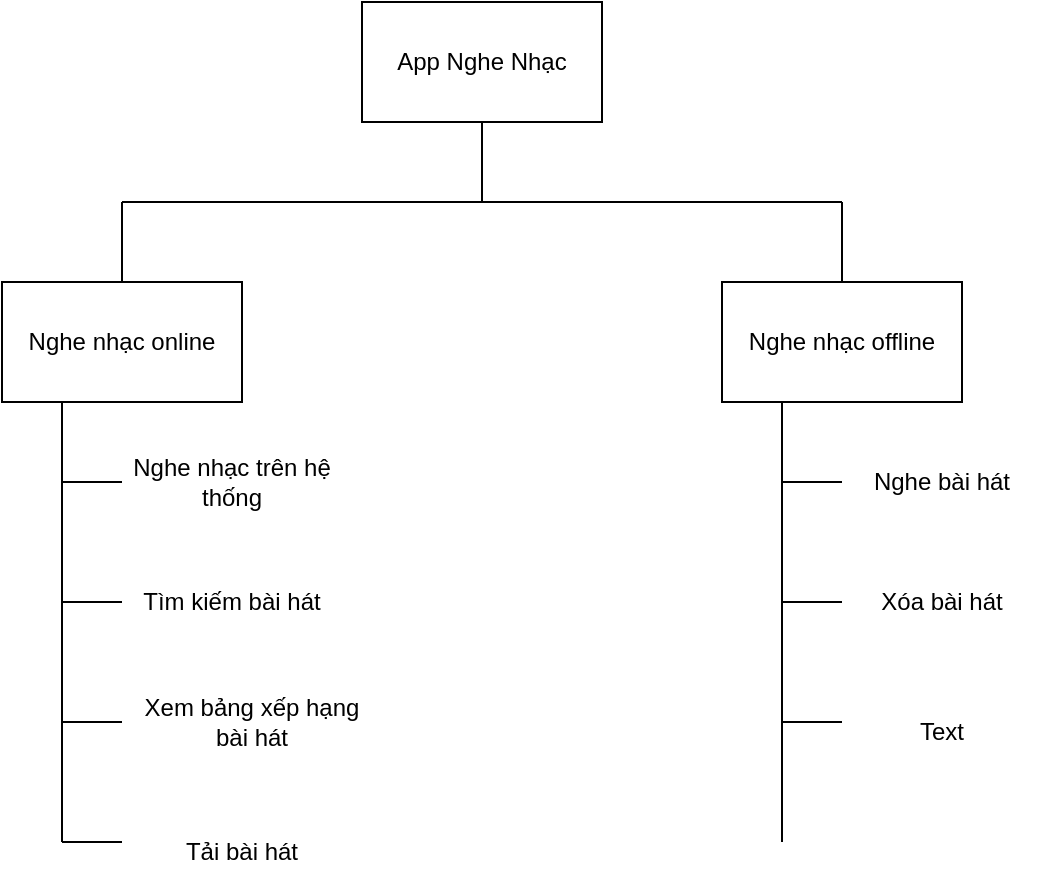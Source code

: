 <mxfile version="14.6.9" type="github" pages="5">
  <diagram id="dmMNkS805SkaxV6rb-UH" name="Page-1">
    <mxGraphModel dx="994" dy="573" grid="1" gridSize="10" guides="1" tooltips="1" connect="1" arrows="1" fold="1" page="1" pageScale="1" pageWidth="827" pageHeight="1169" math="0" shadow="0">
      <root>
        <mxCell id="0" />
        <mxCell id="1" parent="0" />
        <mxCell id="BrKykaamPkqeGsCS6sWr-1" value="App Nghe Nhạc" style="rounded=0;whiteSpace=wrap;html=1;" parent="1" vertex="1">
          <mxGeometry x="320" y="100" width="120" height="60" as="geometry" />
        </mxCell>
        <mxCell id="BrKykaamPkqeGsCS6sWr-4" value="" style="endArrow=none;html=1;entryX=0.5;entryY=1;entryDx=0;entryDy=0;" parent="1" target="BrKykaamPkqeGsCS6sWr-1" edge="1">
          <mxGeometry width="50" height="50" relative="1" as="geometry">
            <mxPoint x="380" y="200" as="sourcePoint" />
            <mxPoint x="430" y="200" as="targetPoint" />
          </mxGeometry>
        </mxCell>
        <mxCell id="BrKykaamPkqeGsCS6sWr-5" value="" style="endArrow=none;html=1;" parent="1" edge="1">
          <mxGeometry width="50" height="50" relative="1" as="geometry">
            <mxPoint x="200" y="200" as="sourcePoint" />
            <mxPoint x="560" y="200" as="targetPoint" />
          </mxGeometry>
        </mxCell>
        <mxCell id="BrKykaamPkqeGsCS6sWr-6" value="" style="endArrow=none;html=1;" parent="1" edge="1">
          <mxGeometry width="50" height="50" relative="1" as="geometry">
            <mxPoint x="200" y="200" as="sourcePoint" />
            <mxPoint x="200" y="240" as="targetPoint" />
          </mxGeometry>
        </mxCell>
        <mxCell id="BrKykaamPkqeGsCS6sWr-7" value="" style="endArrow=none;html=1;" parent="1" edge="1">
          <mxGeometry width="50" height="50" relative="1" as="geometry">
            <mxPoint x="560" y="200" as="sourcePoint" />
            <mxPoint x="560" y="240" as="targetPoint" />
          </mxGeometry>
        </mxCell>
        <mxCell id="BrKykaamPkqeGsCS6sWr-8" value="Nghe nhạc online" style="rounded=0;whiteSpace=wrap;html=1;" parent="1" vertex="1">
          <mxGeometry x="140" y="240" width="120" height="60" as="geometry" />
        </mxCell>
        <mxCell id="BrKykaamPkqeGsCS6sWr-9" value="Nghe nhạc offline" style="rounded=0;whiteSpace=wrap;html=1;" parent="1" vertex="1">
          <mxGeometry x="500" y="240" width="120" height="60" as="geometry" />
        </mxCell>
        <mxCell id="BrKykaamPkqeGsCS6sWr-10" value="" style="endArrow=none;html=1;exitX=0.25;exitY=1;exitDx=0;exitDy=0;" parent="1" source="BrKykaamPkqeGsCS6sWr-8" edge="1">
          <mxGeometry width="50" height="50" relative="1" as="geometry">
            <mxPoint x="380" y="250" as="sourcePoint" />
            <mxPoint x="170" y="520" as="targetPoint" />
            <Array as="points" />
          </mxGeometry>
        </mxCell>
        <mxCell id="BrKykaamPkqeGsCS6sWr-11" value="" style="endArrow=none;html=1;" parent="1" edge="1">
          <mxGeometry width="50" height="50" relative="1" as="geometry">
            <mxPoint x="170" y="340" as="sourcePoint" />
            <mxPoint x="200" y="340" as="targetPoint" />
          </mxGeometry>
        </mxCell>
        <mxCell id="BrKykaamPkqeGsCS6sWr-13" value="Nghe nhạc trên hệ thống" style="text;html=1;strokeColor=none;fillColor=none;align=center;verticalAlign=middle;whiteSpace=wrap;rounded=0;" parent="1" vertex="1">
          <mxGeometry x="200" y="320" width="110" height="40" as="geometry" />
        </mxCell>
        <mxCell id="BrKykaamPkqeGsCS6sWr-14" value="" style="endArrow=none;html=1;" parent="1" edge="1">
          <mxGeometry width="50" height="50" relative="1" as="geometry">
            <mxPoint x="170" y="400" as="sourcePoint" />
            <mxPoint x="200" y="400" as="targetPoint" />
          </mxGeometry>
        </mxCell>
        <mxCell id="BrKykaamPkqeGsCS6sWr-15" value="Tìm kiếm bài hát" style="text;html=1;strokeColor=none;fillColor=none;align=center;verticalAlign=middle;whiteSpace=wrap;rounded=0;" parent="1" vertex="1">
          <mxGeometry x="205" y="380" width="100" height="40" as="geometry" />
        </mxCell>
        <mxCell id="BrKykaamPkqeGsCS6sWr-16" value="" style="endArrow=none;html=1;" parent="1" edge="1">
          <mxGeometry width="50" height="50" relative="1" as="geometry">
            <mxPoint x="170" y="460" as="sourcePoint" />
            <mxPoint x="200" y="460" as="targetPoint" />
          </mxGeometry>
        </mxCell>
        <mxCell id="BrKykaamPkqeGsCS6sWr-17" value="Xem bảng xếp hạng bài hát" style="text;html=1;strokeColor=none;fillColor=none;align=center;verticalAlign=middle;whiteSpace=wrap;rounded=0;" parent="1" vertex="1">
          <mxGeometry x="205" y="440" width="120" height="40" as="geometry" />
        </mxCell>
        <mxCell id="BrKykaamPkqeGsCS6sWr-18" value="Tải bài hát" style="text;html=1;strokeColor=none;fillColor=none;align=center;verticalAlign=middle;whiteSpace=wrap;rounded=0;" parent="1" vertex="1">
          <mxGeometry x="205" y="510" width="110" height="30" as="geometry" />
        </mxCell>
        <mxCell id="BrKykaamPkqeGsCS6sWr-19" value="" style="endArrow=none;html=1;" parent="1" edge="1">
          <mxGeometry width="50" height="50" relative="1" as="geometry">
            <mxPoint x="170" y="520" as="sourcePoint" />
            <mxPoint x="200" y="520" as="targetPoint" />
          </mxGeometry>
        </mxCell>
        <mxCell id="BrKykaamPkqeGsCS6sWr-20" value="" style="endArrow=none;html=1;entryX=0.25;entryY=1;entryDx=0;entryDy=0;" parent="1" target="BrKykaamPkqeGsCS6sWr-9" edge="1">
          <mxGeometry width="50" height="50" relative="1" as="geometry">
            <mxPoint x="530" y="520" as="sourcePoint" />
            <mxPoint x="430" y="370" as="targetPoint" />
          </mxGeometry>
        </mxCell>
        <mxCell id="BrKykaamPkqeGsCS6sWr-21" value="" style="endArrow=none;html=1;" parent="1" edge="1">
          <mxGeometry width="50" height="50" relative="1" as="geometry">
            <mxPoint x="530" y="340" as="sourcePoint" />
            <mxPoint x="560" y="340" as="targetPoint" />
          </mxGeometry>
        </mxCell>
        <mxCell id="BrKykaamPkqeGsCS6sWr-22" value="Nghe bài hát" style="text;html=1;strokeColor=none;fillColor=none;align=center;verticalAlign=middle;whiteSpace=wrap;rounded=0;" parent="1" vertex="1">
          <mxGeometry x="560" y="325" width="100" height="30" as="geometry" />
        </mxCell>
        <mxCell id="BrKykaamPkqeGsCS6sWr-23" value="" style="endArrow=none;html=1;" parent="1" edge="1">
          <mxGeometry width="50" height="50" relative="1" as="geometry">
            <mxPoint x="530" y="400" as="sourcePoint" />
            <mxPoint x="560" y="400" as="targetPoint" />
          </mxGeometry>
        </mxCell>
        <mxCell id="BrKykaamPkqeGsCS6sWr-24" value="Xóa bài hát" style="text;html=1;strokeColor=none;fillColor=none;align=center;verticalAlign=middle;whiteSpace=wrap;rounded=0;" parent="1" vertex="1">
          <mxGeometry x="570" y="380" width="80" height="40" as="geometry" />
        </mxCell>
        <mxCell id="BrKykaamPkqeGsCS6sWr-25" value="" style="endArrow=none;html=1;" parent="1" edge="1">
          <mxGeometry width="50" height="50" relative="1" as="geometry">
            <mxPoint x="530" y="460" as="sourcePoint" />
            <mxPoint x="560" y="460" as="targetPoint" />
          </mxGeometry>
        </mxCell>
        <mxCell id="BrKykaamPkqeGsCS6sWr-26" value="Text" style="text;html=1;strokeColor=none;fillColor=none;align=center;verticalAlign=middle;whiteSpace=wrap;rounded=0;" parent="1" vertex="1">
          <mxGeometry x="570" y="450" width="80" height="30" as="geometry" />
        </mxCell>
      </root>
    </mxGraphModel>
  </diagram>
  <diagram id="fwr1nD1LG8ngcOjBI71h" name="Page-2">
    <mxGraphModel dx="1749" dy="513" grid="1" gridSize="10" guides="1" tooltips="1" connect="1" arrows="1" fold="1" page="1" pageScale="1" pageWidth="827" pageHeight="1169" math="0" shadow="0">
      <root>
        <mxCell id="25V5unOkGxOZ0rZsctyj-0" />
        <mxCell id="25V5unOkGxOZ0rZsctyj-1" parent="25V5unOkGxOZ0rZsctyj-0" />
        <mxCell id="25V5unOkGxOZ0rZsctyj-2" value="Website bán đồ lưu niệm (frontend)" style="rounded=0;whiteSpace=wrap;html=1;" parent="25V5unOkGxOZ0rZsctyj-1" vertex="1">
          <mxGeometry x="270" y="140" width="120" height="60" as="geometry" />
        </mxCell>
        <mxCell id="25V5unOkGxOZ0rZsctyj-3" value="" style="endArrow=none;html=1;exitX=0.5;exitY=1;exitDx=0;exitDy=0;" parent="25V5unOkGxOZ0rZsctyj-1" source="25V5unOkGxOZ0rZsctyj-2" edge="1">
          <mxGeometry width="50" height="50" relative="1" as="geometry">
            <mxPoint x="380" y="250" as="sourcePoint" />
            <mxPoint x="330" y="260" as="targetPoint" />
          </mxGeometry>
        </mxCell>
        <mxCell id="C2dAN88aSZc8cmCPh_5t-5" value="" style="endArrow=none;html=1;" parent="25V5unOkGxOZ0rZsctyj-1" edge="1">
          <mxGeometry width="50" height="50" relative="1" as="geometry">
            <mxPoint x="20" y="260" as="sourcePoint" />
            <mxPoint x="620" y="260" as="targetPoint" />
          </mxGeometry>
        </mxCell>
        <mxCell id="C2dAN88aSZc8cmCPh_5t-6" value="" style="endArrow=none;html=1;" parent="25V5unOkGxOZ0rZsctyj-1" edge="1">
          <mxGeometry width="50" height="50" relative="1" as="geometry">
            <mxPoint x="20" y="260" as="sourcePoint" />
            <mxPoint x="20" y="320" as="targetPoint" />
          </mxGeometry>
        </mxCell>
        <mxCell id="C2dAN88aSZc8cmCPh_5t-7" value="Xem thông tin" style="rounded=0;whiteSpace=wrap;html=1;" parent="25V5unOkGxOZ0rZsctyj-1" vertex="1">
          <mxGeometry x="-40" y="300" width="120" height="60" as="geometry" />
        </mxCell>
        <mxCell id="-f4wlquP8zjbIwpbWk16-0" value="" style="endArrow=none;html=1;exitX=0.25;exitY=1;exitDx=0;exitDy=0;" parent="25V5unOkGxOZ0rZsctyj-1" source="C2dAN88aSZc8cmCPh_5t-7" edge="1">
          <mxGeometry width="50" height="50" relative="1" as="geometry">
            <mxPoint x="260" y="250" as="sourcePoint" />
            <mxPoint x="-10" y="570" as="targetPoint" />
          </mxGeometry>
        </mxCell>
        <mxCell id="-f4wlquP8zjbIwpbWk16-1" value="" style="endArrow=none;html=1;" parent="25V5unOkGxOZ0rZsctyj-1" edge="1">
          <mxGeometry width="50" height="50" relative="1" as="geometry">
            <mxPoint x="-10" y="410" as="sourcePoint" />
            <mxPoint x="20" y="410" as="targetPoint" />
          </mxGeometry>
        </mxCell>
        <mxCell id="-f4wlquP8zjbIwpbWk16-2" value="Xem danh sách sản phẩm" style="rounded=0;whiteSpace=wrap;html=1;" parent="25V5unOkGxOZ0rZsctyj-1" vertex="1">
          <mxGeometry x="20" y="380" width="120" height="60" as="geometry" />
        </mxCell>
        <mxCell id="-f4wlquP8zjbIwpbWk16-3" value="" style="endArrow=none;html=1;" parent="25V5unOkGxOZ0rZsctyj-1" edge="1">
          <mxGeometry width="50" height="50" relative="1" as="geometry">
            <mxPoint x="-10" y="490" as="sourcePoint" />
            <mxPoint x="20" y="490" as="targetPoint" />
          </mxGeometry>
        </mxCell>
        <mxCell id="-f4wlquP8zjbIwpbWk16-4" value="Xem chi tiết sản phẩm" style="rounded=0;whiteSpace=wrap;html=1;" parent="25V5unOkGxOZ0rZsctyj-1" vertex="1">
          <mxGeometry x="20" y="460" width="120" height="60" as="geometry" />
        </mxCell>
        <mxCell id="-f4wlquP8zjbIwpbWk16-5" value="" style="endArrow=none;html=1;" parent="25V5unOkGxOZ0rZsctyj-1" edge="1">
          <mxGeometry width="50" height="50" relative="1" as="geometry">
            <mxPoint x="-10" y="570" as="sourcePoint" />
            <mxPoint x="20" y="570" as="targetPoint" />
          </mxGeometry>
        </mxCell>
        <mxCell id="-f4wlquP8zjbIwpbWk16-6" value="Thông tin cửa hàng" style="rounded=0;whiteSpace=wrap;html=1;" parent="25V5unOkGxOZ0rZsctyj-1" vertex="1">
          <mxGeometry x="20" y="540" width="120" height="60" as="geometry" />
        </mxCell>
        <mxCell id="-f4wlquP8zjbIwpbWk16-11" value="" style="endArrow=none;html=1;entryX=0.5;entryY=0;entryDx=0;entryDy=0;" parent="25V5unOkGxOZ0rZsctyj-1" target="-f4wlquP8zjbIwpbWk16-12" edge="1">
          <mxGeometry width="50" height="50" relative="1" as="geometry">
            <mxPoint x="220" y="260" as="sourcePoint" />
            <mxPoint x="200" y="300" as="targetPoint" />
          </mxGeometry>
        </mxCell>
        <mxCell id="-f4wlquP8zjbIwpbWk16-12" value="Đặt Hàng" style="rounded=0;whiteSpace=wrap;html=1;" parent="25V5unOkGxOZ0rZsctyj-1" vertex="1">
          <mxGeometry x="160" y="300" width="120" height="60" as="geometry" />
        </mxCell>
        <mxCell id="-f4wlquP8zjbIwpbWk16-13" value="" style="endArrow=none;html=1;exitX=0.153;exitY=1.022;exitDx=0;exitDy=0;exitPerimeter=0;" parent="25V5unOkGxOZ0rZsctyj-1" source="-f4wlquP8zjbIwpbWk16-12" edge="1">
          <mxGeometry width="50" height="50" relative="1" as="geometry">
            <mxPoint x="260" y="420" as="sourcePoint" />
            <mxPoint x="178" y="570" as="targetPoint" />
          </mxGeometry>
        </mxCell>
        <mxCell id="-f4wlquP8zjbIwpbWk16-23" value="" style="endArrow=none;html=1;" parent="25V5unOkGxOZ0rZsctyj-1" edge="1">
          <mxGeometry width="50" height="50" relative="1" as="geometry">
            <mxPoint x="180" y="410" as="sourcePoint" />
            <mxPoint x="210" y="410" as="targetPoint" />
          </mxGeometry>
        </mxCell>
        <mxCell id="-f4wlquP8zjbIwpbWk16-24" value="Lựa chọn sản phẩm" style="rounded=0;whiteSpace=wrap;html=1;" parent="25V5unOkGxOZ0rZsctyj-1" vertex="1">
          <mxGeometry x="210" y="380" width="120" height="60" as="geometry" />
        </mxCell>
        <mxCell id="-f4wlquP8zjbIwpbWk16-29" value="" style="endArrow=none;html=1;entryX=0.5;entryY=0;entryDx=0;entryDy=0;" parent="25V5unOkGxOZ0rZsctyj-1" target="-f4wlquP8zjbIwpbWk16-30" edge="1">
          <mxGeometry width="50" height="50" relative="1" as="geometry">
            <mxPoint x="420" y="260" as="sourcePoint" />
            <mxPoint x="400" y="300" as="targetPoint" />
          </mxGeometry>
        </mxCell>
        <mxCell id="-f4wlquP8zjbIwpbWk16-30" value="Tìm kiếm" style="rounded=0;whiteSpace=wrap;html=1;" parent="25V5unOkGxOZ0rZsctyj-1" vertex="1">
          <mxGeometry x="360" y="300" width="120" height="60" as="geometry" />
        </mxCell>
        <mxCell id="-f4wlquP8zjbIwpbWk16-31" value="" style="endArrow=none;html=1;exitX=0.153;exitY=1.022;exitDx=0;exitDy=0;exitPerimeter=0;" parent="25V5unOkGxOZ0rZsctyj-1" edge="1">
          <mxGeometry width="50" height="50" relative="1" as="geometry">
            <mxPoint x="379.86" y="360.0" as="sourcePoint" />
            <mxPoint x="380" y="490" as="targetPoint" />
          </mxGeometry>
        </mxCell>
        <mxCell id="-f4wlquP8zjbIwpbWk16-33" value="" style="endArrow=none;html=1;" parent="25V5unOkGxOZ0rZsctyj-1" edge="1">
          <mxGeometry width="50" height="50" relative="1" as="geometry">
            <mxPoint x="380" y="410" as="sourcePoint" />
            <mxPoint x="412" y="410" as="targetPoint" />
          </mxGeometry>
        </mxCell>
        <mxCell id="-f4wlquP8zjbIwpbWk16-34" value="Tìm kiếm theo tên" style="rounded=0;whiteSpace=wrap;html=1;" parent="25V5unOkGxOZ0rZsctyj-1" vertex="1">
          <mxGeometry x="412" y="380" width="120" height="60" as="geometry" />
        </mxCell>
        <mxCell id="-f4wlquP8zjbIwpbWk16-36" value="" style="endArrow=none;html=1;" parent="25V5unOkGxOZ0rZsctyj-1" edge="1">
          <mxGeometry width="50" height="50" relative="1" as="geometry">
            <mxPoint x="380" y="490" as="sourcePoint" />
            <mxPoint x="412" y="490" as="targetPoint" />
          </mxGeometry>
        </mxCell>
        <mxCell id="-f4wlquP8zjbIwpbWk16-37" value="Tìm kiếm theo giá" style="rounded=0;whiteSpace=wrap;html=1;" parent="25V5unOkGxOZ0rZsctyj-1" vertex="1">
          <mxGeometry x="412" y="460" width="120" height="60" as="geometry" />
        </mxCell>
        <mxCell id="-f4wlquP8zjbIwpbWk16-38" value="" style="endArrow=none;html=1;entryX=0.5;entryY=0;entryDx=0;entryDy=0;" parent="25V5unOkGxOZ0rZsctyj-1" target="-f4wlquP8zjbIwpbWk16-39" edge="1">
          <mxGeometry width="50" height="50" relative="1" as="geometry">
            <mxPoint x="620" y="260" as="sourcePoint" />
            <mxPoint x="600" y="300" as="targetPoint" />
          </mxGeometry>
        </mxCell>
        <mxCell id="-f4wlquP8zjbIwpbWk16-39" value="Quản lý tài khoản" style="rounded=0;whiteSpace=wrap;html=1;" parent="25V5unOkGxOZ0rZsctyj-1" vertex="1">
          <mxGeometry x="560" y="300" width="120" height="60" as="geometry" />
        </mxCell>
        <mxCell id="-f4wlquP8zjbIwpbWk16-40" value="" style="endArrow=none;html=1;exitX=0.25;exitY=1;exitDx=0;exitDy=0;" parent="25V5unOkGxOZ0rZsctyj-1" source="-f4wlquP8zjbIwpbWk16-39" edge="1">
          <mxGeometry width="50" height="50" relative="1" as="geometry">
            <mxPoint x="260" y="480" as="sourcePoint" />
            <mxPoint x="590" y="650" as="targetPoint" />
          </mxGeometry>
        </mxCell>
        <mxCell id="-f4wlquP8zjbIwpbWk16-44" value="" style="endArrow=none;html=1;" parent="25V5unOkGxOZ0rZsctyj-1" edge="1">
          <mxGeometry width="50" height="50" relative="1" as="geometry">
            <mxPoint x="590" y="410" as="sourcePoint" />
            <mxPoint x="622" y="410" as="targetPoint" />
          </mxGeometry>
        </mxCell>
        <mxCell id="-f4wlquP8zjbIwpbWk16-45" value="Đăng kí tài khoản" style="rounded=0;whiteSpace=wrap;html=1;" parent="25V5unOkGxOZ0rZsctyj-1" vertex="1">
          <mxGeometry x="622" y="380" width="120" height="60" as="geometry" />
        </mxCell>
        <mxCell id="-f4wlquP8zjbIwpbWk16-46" value="" style="endArrow=none;html=1;" parent="25V5unOkGxOZ0rZsctyj-1" edge="1">
          <mxGeometry width="50" height="50" relative="1" as="geometry">
            <mxPoint x="590" y="490" as="sourcePoint" />
            <mxPoint x="622" y="490" as="targetPoint" />
          </mxGeometry>
        </mxCell>
        <mxCell id="-f4wlquP8zjbIwpbWk16-47" value="Đăng nhập" style="rounded=0;whiteSpace=wrap;html=1;" parent="25V5unOkGxOZ0rZsctyj-1" vertex="1">
          <mxGeometry x="622" y="460" width="120" height="60" as="geometry" />
        </mxCell>
        <mxCell id="-f4wlquP8zjbIwpbWk16-48" value="" style="endArrow=none;html=1;" parent="25V5unOkGxOZ0rZsctyj-1" edge="1">
          <mxGeometry width="50" height="50" relative="1" as="geometry">
            <mxPoint x="590" y="570" as="sourcePoint" />
            <mxPoint x="622" y="570" as="targetPoint" />
          </mxGeometry>
        </mxCell>
        <mxCell id="-f4wlquP8zjbIwpbWk16-49" value="Thay đổi thông tin tài khoản" style="rounded=0;whiteSpace=wrap;html=1;" parent="25V5unOkGxOZ0rZsctyj-1" vertex="1">
          <mxGeometry x="622" y="540" width="120" height="60" as="geometry" />
        </mxCell>
        <mxCell id="-f4wlquP8zjbIwpbWk16-51" value="" style="endArrow=none;html=1;entryX=0;entryY=0.5;entryDx=0;entryDy=0;" parent="25V5unOkGxOZ0rZsctyj-1" target="-f4wlquP8zjbIwpbWk16-52" edge="1">
          <mxGeometry width="50" height="50" relative="1" as="geometry">
            <mxPoint x="178" y="570" as="sourcePoint" />
            <mxPoint x="218" y="570" as="targetPoint" />
          </mxGeometry>
        </mxCell>
        <mxCell id="-f4wlquP8zjbIwpbWk16-52" value="Quản lý giỏ hàng" style="rounded=0;whiteSpace=wrap;html=1;" parent="25V5unOkGxOZ0rZsctyj-1" vertex="1">
          <mxGeometry x="210" y="540" width="120" height="60" as="geometry" />
        </mxCell>
        <mxCell id="-f4wlquP8zjbIwpbWk16-53" value="" style="endArrow=none;html=1;" parent="25V5unOkGxOZ0rZsctyj-1" edge="1">
          <mxGeometry width="50" height="50" relative="1" as="geometry">
            <mxPoint x="178" y="490" as="sourcePoint" />
            <mxPoint x="210" y="490" as="targetPoint" />
          </mxGeometry>
        </mxCell>
        <mxCell id="-f4wlquP8zjbIwpbWk16-54" value="Đặt hàng" style="rounded=0;whiteSpace=wrap;html=1;" parent="25V5unOkGxOZ0rZsctyj-1" vertex="1">
          <mxGeometry x="210" y="460" width="120" height="60" as="geometry" />
        </mxCell>
        <mxCell id="-f4wlquP8zjbIwpbWk16-55" value="" style="endArrow=none;html=1;" parent="25V5unOkGxOZ0rZsctyj-1" edge="1">
          <mxGeometry width="50" height="50" relative="1" as="geometry">
            <mxPoint x="590" y="650" as="sourcePoint" />
            <mxPoint x="622" y="650" as="targetPoint" />
          </mxGeometry>
        </mxCell>
        <mxCell id="-f4wlquP8zjbIwpbWk16-56" value="Kiểm tra lịch sử đơn hàng" style="rounded=0;whiteSpace=wrap;html=1;" parent="25V5unOkGxOZ0rZsctyj-1" vertex="1">
          <mxGeometry x="622" y="620" width="120" height="60" as="geometry" />
        </mxCell>
      </root>
    </mxGraphModel>
  </diagram>
  <diagram id="o2GJjiBsIi-EHEu6j26o" name="Page-3">
    <mxGraphModel dx="922" dy="1682" grid="1" gridSize="10" guides="1" tooltips="1" connect="1" arrows="1" fold="1" page="1" pageScale="1" pageWidth="827" pageHeight="1169" math="0" shadow="0">
      <root>
        <mxCell id="CwdzaLwRy5O3PZ2pQZOu-0" />
        <mxCell id="CwdzaLwRy5O3PZ2pQZOu-1" parent="CwdzaLwRy5O3PZ2pQZOu-0" />
        <mxCell id="CwdzaLwRy5O3PZ2pQZOu-9" value="Trang chủ" style="rounded=0;whiteSpace=wrap;html=1;" parent="CwdzaLwRy5O3PZ2pQZOu-1" vertex="1">
          <mxGeometry x="900" y="-60" width="120" height="60" as="geometry" />
        </mxCell>
        <mxCell id="CwdzaLwRy5O3PZ2pQZOu-12" value="Giới thiệu" style="rounded=0;whiteSpace=wrap;html=1;" parent="CwdzaLwRy5O3PZ2pQZOu-1" vertex="1">
          <mxGeometry x="580" y="140" width="120" height="60" as="geometry" />
        </mxCell>
        <mxCell id="CwdzaLwRy5O3PZ2pQZOu-13" value="Danh sách sản phẩm" style="rounded=0;whiteSpace=wrap;html=1;" parent="CwdzaLwRy5O3PZ2pQZOu-1" vertex="1">
          <mxGeometry x="740" y="140" width="120" height="60" as="geometry" />
        </mxCell>
        <mxCell id="CwdzaLwRy5O3PZ2pQZOu-15" value="Chi tiết sản phẩm&amp;nbsp;" style="rounded=0;whiteSpace=wrap;html=1;" parent="CwdzaLwRy5O3PZ2pQZOu-1" vertex="1">
          <mxGeometry x="740" y="260" width="120" height="60" as="geometry" />
        </mxCell>
        <mxCell id="CwdzaLwRy5O3PZ2pQZOu-16" value="Hệ thống cửa hàng" style="rounded=0;whiteSpace=wrap;html=1;" parent="CwdzaLwRy5O3PZ2pQZOu-1" vertex="1">
          <mxGeometry x="420" y="140" width="120" height="60" as="geometry" />
        </mxCell>
        <mxCell id="CwdzaLwRy5O3PZ2pQZOu-17" value="Giỏ hàng" style="rounded=0;whiteSpace=wrap;html=1;" parent="CwdzaLwRy5O3PZ2pQZOu-1" vertex="1">
          <mxGeometry x="900" y="140" width="120" height="60" as="geometry" />
        </mxCell>
        <mxCell id="CwdzaLwRy5O3PZ2pQZOu-18" value="Thanh toán" style="rounded=0;whiteSpace=wrap;html=1;" parent="CwdzaLwRy5O3PZ2pQZOu-1" vertex="1">
          <mxGeometry x="900" y="260" width="120" height="60" as="geometry" />
        </mxCell>
        <mxCell id="CwdzaLwRy5O3PZ2pQZOu-19" value="Đăng nhập" style="rounded=0;whiteSpace=wrap;html=1;" parent="CwdzaLwRy5O3PZ2pQZOu-1" vertex="1">
          <mxGeometry x="1060" y="140" width="120" height="60" as="geometry" />
        </mxCell>
        <mxCell id="CwdzaLwRy5O3PZ2pQZOu-20" value="Đăng kí" style="rounded=0;whiteSpace=wrap;html=1;" parent="CwdzaLwRy5O3PZ2pQZOu-1" vertex="1">
          <mxGeometry x="1220" y="140" width="120" height="60" as="geometry" />
        </mxCell>
        <mxCell id="CwdzaLwRy5O3PZ2pQZOu-21" value="Thông tin người dùng" style="rounded=0;whiteSpace=wrap;html=1;" parent="CwdzaLwRy5O3PZ2pQZOu-1" vertex="1">
          <mxGeometry x="1380" y="140" width="120" height="60" as="geometry" />
        </mxCell>
        <mxCell id="CwdzaLwRy5O3PZ2pQZOu-22" value="Đổi mật khẩu" style="rounded=0;whiteSpace=wrap;html=1;" parent="CwdzaLwRy5O3PZ2pQZOu-1" vertex="1">
          <mxGeometry x="1300" y="320" width="120" height="60" as="geometry" />
        </mxCell>
        <mxCell id="CwdzaLwRy5O3PZ2pQZOu-23" value="Đổi thông tin" style="rounded=0;whiteSpace=wrap;html=1;" parent="CwdzaLwRy5O3PZ2pQZOu-1" vertex="1">
          <mxGeometry x="1460" y="320" width="120" height="60" as="geometry" />
        </mxCell>
        <mxCell id="CwdzaLwRy5O3PZ2pQZOu-24" value="" style="endArrow=none;html=1;" parent="CwdzaLwRy5O3PZ2pQZOu-1" edge="1">
          <mxGeometry width="50" height="50" relative="1" as="geometry">
            <mxPoint x="480" y="80" as="sourcePoint" />
            <mxPoint x="1440" y="80" as="targetPoint" />
          </mxGeometry>
        </mxCell>
        <mxCell id="CwdzaLwRy5O3PZ2pQZOu-25" value="" style="endArrow=none;html=1;entryX=0.5;entryY=0;entryDx=0;entryDy=0;" parent="CwdzaLwRy5O3PZ2pQZOu-1" target="CwdzaLwRy5O3PZ2pQZOu-16" edge="1">
          <mxGeometry width="50" height="50" relative="1" as="geometry">
            <mxPoint x="480" y="80" as="sourcePoint" />
            <mxPoint x="250" y="150" as="targetPoint" />
          </mxGeometry>
        </mxCell>
        <mxCell id="CwdzaLwRy5O3PZ2pQZOu-28" value="" style="endArrow=none;html=1;entryX=0.5;entryY=0;entryDx=0;entryDy=0;" parent="CwdzaLwRy5O3PZ2pQZOu-1" target="CwdzaLwRy5O3PZ2pQZOu-12" edge="1">
          <mxGeometry width="50" height="50" relative="1" as="geometry">
            <mxPoint x="640" y="80" as="sourcePoint" />
            <mxPoint x="600" y="150" as="targetPoint" />
          </mxGeometry>
        </mxCell>
        <mxCell id="CwdzaLwRy5O3PZ2pQZOu-29" value="" style="endArrow=none;html=1;entryX=0.5;entryY=0;entryDx=0;entryDy=0;" parent="CwdzaLwRy5O3PZ2pQZOu-1" target="CwdzaLwRy5O3PZ2pQZOu-13" edge="1">
          <mxGeometry width="50" height="50" relative="1" as="geometry">
            <mxPoint x="800" y="80" as="sourcePoint" />
            <mxPoint x="600" y="150" as="targetPoint" />
          </mxGeometry>
        </mxCell>
        <mxCell id="CwdzaLwRy5O3PZ2pQZOu-31" value="" style="endArrow=none;html=1;" parent="CwdzaLwRy5O3PZ2pQZOu-1" target="CwdzaLwRy5O3PZ2pQZOu-17" edge="1">
          <mxGeometry width="50" height="50" relative="1" as="geometry">
            <mxPoint x="960" y="80" as="sourcePoint" />
            <mxPoint x="1120" y="150" as="targetPoint" />
          </mxGeometry>
        </mxCell>
        <mxCell id="CwdzaLwRy5O3PZ2pQZOu-32" value="" style="endArrow=none;html=1;" parent="CwdzaLwRy5O3PZ2pQZOu-1" edge="1">
          <mxGeometry width="50" height="50" relative="1" as="geometry">
            <mxPoint x="1120" y="80" as="sourcePoint" />
            <mxPoint x="1120" y="140" as="targetPoint" />
          </mxGeometry>
        </mxCell>
        <mxCell id="CwdzaLwRy5O3PZ2pQZOu-33" value="" style="endArrow=none;html=1;entryX=0.5;entryY=0;entryDx=0;entryDy=0;" parent="CwdzaLwRy5O3PZ2pQZOu-1" target="CwdzaLwRy5O3PZ2pQZOu-20" edge="1">
          <mxGeometry width="50" height="50" relative="1" as="geometry">
            <mxPoint x="1280" y="80" as="sourcePoint" />
            <mxPoint x="1340" y="150" as="targetPoint" />
          </mxGeometry>
        </mxCell>
        <mxCell id="CwdzaLwRy5O3PZ2pQZOu-34" value="" style="endArrow=none;html=1;exitX=0.5;exitY=0;exitDx=0;exitDy=0;" parent="CwdzaLwRy5O3PZ2pQZOu-1" source="CwdzaLwRy5O3PZ2pQZOu-21" edge="1">
          <mxGeometry width="50" height="50" relative="1" as="geometry">
            <mxPoint x="1290" y="200" as="sourcePoint" />
            <mxPoint x="1440" y="80" as="targetPoint" />
          </mxGeometry>
        </mxCell>
        <mxCell id="CwdzaLwRy5O3PZ2pQZOu-35" value="" style="endArrow=none;html=1;exitX=0.5;exitY=1;exitDx=0;exitDy=0;" parent="CwdzaLwRy5O3PZ2pQZOu-1" source="CwdzaLwRy5O3PZ2pQZOu-21" edge="1">
          <mxGeometry width="50" height="50" relative="1" as="geometry">
            <mxPoint x="1290" y="300" as="sourcePoint" />
            <mxPoint x="1440" y="240" as="targetPoint" />
          </mxGeometry>
        </mxCell>
        <mxCell id="CwdzaLwRy5O3PZ2pQZOu-36" value="" style="endArrow=none;html=1;" parent="CwdzaLwRy5O3PZ2pQZOu-1" edge="1">
          <mxGeometry width="50" height="50" relative="1" as="geometry">
            <mxPoint x="1360" y="240" as="sourcePoint" />
            <mxPoint x="1440" y="240" as="targetPoint" />
          </mxGeometry>
        </mxCell>
        <mxCell id="CwdzaLwRy5O3PZ2pQZOu-37" value="" style="endArrow=none;html=1;entryX=0.5;entryY=0;entryDx=0;entryDy=0;" parent="CwdzaLwRy5O3PZ2pQZOu-1" target="CwdzaLwRy5O3PZ2pQZOu-22" edge="1">
          <mxGeometry width="50" height="50" relative="1" as="geometry">
            <mxPoint x="1360" y="240" as="sourcePoint" />
            <mxPoint x="1340" y="250" as="targetPoint" />
          </mxGeometry>
        </mxCell>
        <mxCell id="CwdzaLwRy5O3PZ2pQZOu-38" value="" style="endArrow=none;html=1;" parent="CwdzaLwRy5O3PZ2pQZOu-1" edge="1">
          <mxGeometry width="50" height="50" relative="1" as="geometry">
            <mxPoint x="1440" y="240" as="sourcePoint" />
            <mxPoint x="1520" y="240" as="targetPoint" />
          </mxGeometry>
        </mxCell>
        <mxCell id="CwdzaLwRy5O3PZ2pQZOu-39" value="" style="endArrow=none;html=1;entryX=0.5;entryY=0;entryDx=0;entryDy=0;" parent="CwdzaLwRy5O3PZ2pQZOu-1" target="CwdzaLwRy5O3PZ2pQZOu-23" edge="1">
          <mxGeometry width="50" height="50" relative="1" as="geometry">
            <mxPoint x="1520" y="240" as="sourcePoint" />
            <mxPoint x="1340" y="250" as="targetPoint" />
          </mxGeometry>
        </mxCell>
        <mxCell id="CwdzaLwRy5O3PZ2pQZOu-40" value="" style="endArrow=none;html=1;exitX=0.5;exitY=1;exitDx=0;exitDy=0;entryX=0.5;entryY=0;entryDx=0;entryDy=0;entryPerimeter=0;" parent="CwdzaLwRy5O3PZ2pQZOu-1" source="CwdzaLwRy5O3PZ2pQZOu-17" target="CwdzaLwRy5O3PZ2pQZOu-18" edge="1">
          <mxGeometry width="50" height="50" relative="1" as="geometry">
            <mxPoint x="910" y="300" as="sourcePoint" />
            <mxPoint x="960" y="250" as="targetPoint" />
          </mxGeometry>
        </mxCell>
        <mxCell id="CwdzaLwRy5O3PZ2pQZOu-41" value="" style="endArrow=none;html=1;exitX=0.5;exitY=1;exitDx=0;exitDy=0;entryX=0.5;entryY=0;entryDx=0;entryDy=0;" parent="CwdzaLwRy5O3PZ2pQZOu-1" source="CwdzaLwRy5O3PZ2pQZOu-13" target="CwdzaLwRy5O3PZ2pQZOu-15" edge="1">
          <mxGeometry width="50" height="50" relative="1" as="geometry">
            <mxPoint x="910" y="300" as="sourcePoint" />
            <mxPoint x="960" y="250" as="targetPoint" />
          </mxGeometry>
        </mxCell>
        <mxCell id="CwdzaLwRy5O3PZ2pQZOu-42" value="" style="endArrow=none;html=1;exitX=0.5;exitY=1;exitDx=0;exitDy=0;" parent="CwdzaLwRy5O3PZ2pQZOu-1" source="CwdzaLwRy5O3PZ2pQZOu-9" edge="1">
          <mxGeometry width="50" height="50" relative="1" as="geometry">
            <mxPoint x="800" y="100" as="sourcePoint" />
            <mxPoint x="960" y="80" as="targetPoint" />
          </mxGeometry>
        </mxCell>
      </root>
    </mxGraphModel>
  </diagram>
  <diagram id="TCGOqxoCU85AQ9VXy26T" name="Page-4">
    <mxGraphModel grid="1" gridSize="10" guides="1" tooltips="1" connect="1" arrows="1" page="1" fold="1" pageScale="1" pageWidth="827" pageHeight="1169" math="0" shadow="0">
      <root>
        <mxCell id="BsGRnqJpvJ0fcmCe_uuR-0" />
        <mxCell id="BsGRnqJpvJ0fcmCe_uuR-1" parent="BsGRnqJpvJ0fcmCe_uuR-0" />
        <mxCell id="1at7UpzBRyXz91HefDVE-0" value="" style="rounded=0;whiteSpace=wrap;html=1;" vertex="1" parent="BsGRnqJpvJ0fcmCe_uuR-1">
          <mxGeometry x="30" y="150" width="1140" height="730" as="geometry" />
        </mxCell>
        <mxCell id="sI4hb_eRCJ1T7MwI9SW4-0" value="Khách Hàng" style="shape=umlActor;verticalLabelPosition=bottom;verticalAlign=top;html=1;outlineConnect=0;" parent="BsGRnqJpvJ0fcmCe_uuR-1" vertex="1">
          <mxGeometry x="345" y="60" width="30" height="60" as="geometry" />
        </mxCell>
        <mxCell id="sI4hb_eRCJ1T7MwI9SW4-1" value="Home Page" style="ellipse;whiteSpace=wrap;html=1;" parent="BsGRnqJpvJ0fcmCe_uuR-1" vertex="1">
          <mxGeometry x="280" y="200" width="160" height="80" as="geometry" />
        </mxCell>
        <mxCell id="sI4hb_eRCJ1T7MwI9SW4-2" value="Login" style="ellipse;whiteSpace=wrap;html=1;" parent="BsGRnqJpvJ0fcmCe_uuR-1" vertex="1">
          <mxGeometry x="700" y="200" width="120" height="80" as="geometry" />
        </mxCell>
        <mxCell id="sI4hb_eRCJ1T7MwI9SW4-3" value="Log Out" style="ellipse;whiteSpace=wrap;html=1;" parent="BsGRnqJpvJ0fcmCe_uuR-1" vertex="1">
          <mxGeometry x="920" y="200" width="120" height="80" as="geometry" />
        </mxCell>
        <mxCell id="sI4hb_eRCJ1T7MwI9SW4-4" value="Xem danh sách sản phẩm" style="ellipse;whiteSpace=wrap;html=1;" parent="BsGRnqJpvJ0fcmCe_uuR-1" vertex="1">
          <mxGeometry x="280" y="400" width="160" height="80" as="geometry" />
        </mxCell>
        <mxCell id="sI4hb_eRCJ1T7MwI9SW4-6" value="Search" style="ellipse;whiteSpace=wrap;html=1;" parent="BsGRnqJpvJ0fcmCe_uuR-1" vertex="1">
          <mxGeometry x="120" y="480" width="80" height="40" as="geometry" />
        </mxCell>
        <mxCell id="sI4hb_eRCJ1T7MwI9SW4-7" value="Sort" style="ellipse;whiteSpace=wrap;html=1;" parent="BsGRnqJpvJ0fcmCe_uuR-1" vertex="1">
          <mxGeometry x="120" y="420" width="80" height="40" as="geometry" />
        </mxCell>
        <mxCell id="sI4hb_eRCJ1T7MwI9SW4-8" value="Filter" style="ellipse;whiteSpace=wrap;html=1;" parent="BsGRnqJpvJ0fcmCe_uuR-1" vertex="1">
          <mxGeometry x="120" y="360" width="80" height="40" as="geometry" />
        </mxCell>
        <mxCell id="MBJvKoK517PUwECvJfBb-0" value="Thêm vào giỏ hàng" style="ellipse;whiteSpace=wrap;html=1;" parent="BsGRnqJpvJ0fcmCe_uuR-1" vertex="1">
          <mxGeometry x="280" y="585" width="160" height="80" as="geometry" />
        </mxCell>
        <mxCell id="MBJvKoK517PUwECvJfBb-3" value="&amp;lt;&amp;lt;include&amp;gt;&amp;gt;" style="html=1;verticalAlign=bottom;labelBackgroundColor=none;endArrow=open;endFill=0;dashed=1;exitX=0;exitY=0.5;exitDx=0;exitDy=0;entryX=1;entryY=0.5;entryDx=0;entryDy=0;" parent="BsGRnqJpvJ0fcmCe_uuR-1" source="sI4hb_eRCJ1T7MwI9SW4-3" target="sI4hb_eRCJ1T7MwI9SW4-2" edge="1">
          <mxGeometry width="160" relative="1" as="geometry">
            <mxPoint x="550" y="380" as="sourcePoint" />
            <mxPoint x="710" y="380" as="targetPoint" />
          </mxGeometry>
        </mxCell>
        <mxCell id="MBJvKoK517PUwECvJfBb-4" value="Thanh Toán" style="ellipse;whiteSpace=wrap;html=1;" parent="BsGRnqJpvJ0fcmCe_uuR-1" vertex="1">
          <mxGeometry x="680" y="585" width="160" height="80" as="geometry" />
        </mxCell>
        <mxCell id="MBJvKoK517PUwECvJfBb-5" value="&amp;lt;&amp;lt;include&amp;gt;&amp;gt;" style="html=1;verticalAlign=bottom;labelBackgroundColor=none;endArrow=open;endFill=0;dashed=1;exitX=0.5;exitY=0;exitDx=0;exitDy=0;entryX=0.5;entryY=1;entryDx=0;entryDy=0;" parent="BsGRnqJpvJ0fcmCe_uuR-1" source="MBJvKoK517PUwECvJfBb-4" target="sI4hb_eRCJ1T7MwI9SW4-2" edge="1">
          <mxGeometry x="-0.057" y="27" width="160" relative="1" as="geometry">
            <mxPoint x="550" y="590" as="sourcePoint" />
            <mxPoint x="710" y="590" as="targetPoint" />
            <Array as="points" />
            <mxPoint as="offset" />
          </mxGeometry>
        </mxCell>
        <mxCell id="MBJvKoK517PUwECvJfBb-6" value="Thêm Voucher" style="ellipse;whiteSpace=wrap;html=1;" parent="BsGRnqJpvJ0fcmCe_uuR-1" vertex="1">
          <mxGeometry x="960" y="560" width="160" height="80" as="geometry" />
        </mxCell>
        <mxCell id="MBJvKoK517PUwECvJfBb-7" value="&amp;lt;&amp;lt;extend&amp;gt;&amp;gt;" style="html=1;verticalAlign=bottom;labelBackgroundColor=none;endArrow=open;endFill=0;dashed=1;exitX=0;exitY=0.5;exitDx=0;exitDy=0;entryX=1;entryY=0.5;entryDx=0;entryDy=0;" parent="BsGRnqJpvJ0fcmCe_uuR-1" source="MBJvKoK517PUwECvJfBb-6" target="MBJvKoK517PUwECvJfBb-4" edge="1">
          <mxGeometry width="160" relative="1" as="geometry">
            <mxPoint x="930" y="590" as="sourcePoint" />
            <mxPoint x="1090" y="590" as="targetPoint" />
          </mxGeometry>
        </mxCell>
        <mxCell id="MBJvKoK517PUwECvJfBb-8" value="&amp;lt;&amp;lt;extend&amp;gt;&amp;gt;" style="html=1;verticalAlign=bottom;labelBackgroundColor=none;endArrow=open;endFill=0;dashed=1;exitX=0;exitY=0.5;exitDx=0;exitDy=0;entryX=1;entryY=0.5;entryDx=0;entryDy=0;" parent="BsGRnqJpvJ0fcmCe_uuR-1" source="sI4hb_eRCJ1T7MwI9SW4-2" target="sI4hb_eRCJ1T7MwI9SW4-1" edge="1">
          <mxGeometry width="160" relative="1" as="geometry">
            <mxPoint x="620" y="240" as="sourcePoint" />
            <mxPoint x="780" y="240" as="targetPoint" />
          </mxGeometry>
        </mxCell>
        <mxCell id="MBJvKoK517PUwECvJfBb-9" value="Tính tổng tiền" style="ellipse;whiteSpace=wrap;html=1;" parent="BsGRnqJpvJ0fcmCe_uuR-1" vertex="1">
          <mxGeometry x="960" y="700" width="160" height="80" as="geometry" />
        </mxCell>
        <mxCell id="MBJvKoK517PUwECvJfBb-10" value="&amp;lt;&amp;lt;include&amp;gt;&amp;gt;" style="html=1;verticalAlign=bottom;labelBackgroundColor=none;endArrow=open;endFill=0;dashed=1;exitX=0;exitY=0;exitDx=0;exitDy=0;" parent="BsGRnqJpvJ0fcmCe_uuR-1" source="MBJvKoK517PUwECvJfBb-9" target="MBJvKoK517PUwECvJfBb-4" edge="1">
          <mxGeometry x="-0.167" y="-11" width="160" relative="1" as="geometry">
            <mxPoint x="620" y="520" as="sourcePoint" />
            <mxPoint x="780" y="520" as="targetPoint" />
            <mxPoint x="1" as="offset" />
          </mxGeometry>
        </mxCell>
        <mxCell id="MBJvKoK517PUwECvJfBb-11" value="&amp;lt;&amp;lt;extend&amp;gt;&amp;gt;" style="html=1;verticalAlign=bottom;labelBackgroundColor=none;endArrow=open;endFill=0;dashed=1;exitX=0;exitY=0.5;exitDx=0;exitDy=0;entryX=1;entryY=0.5;entryDx=0;entryDy=0;" parent="BsGRnqJpvJ0fcmCe_uuR-1" source="MBJvKoK517PUwECvJfBb-4" target="MBJvKoK517PUwECvJfBb-0" edge="1">
          <mxGeometry width="160" relative="1" as="geometry">
            <mxPoint x="620" y="520" as="sourcePoint" />
            <mxPoint x="780" y="520" as="targetPoint" />
          </mxGeometry>
        </mxCell>
        <mxCell id="MBJvKoK517PUwECvJfBb-12" value="&amp;lt;&amp;lt;include&amp;gt;&amp;gt;" style="html=1;verticalAlign=bottom;labelBackgroundColor=none;endArrow=open;endFill=0;dashed=1;exitX=0.5;exitY=0;exitDx=0;exitDy=0;entryX=0.5;entryY=1;entryDx=0;entryDy=0;" parent="BsGRnqJpvJ0fcmCe_uuR-1" source="MBJvKoK517PUwECvJfBb-0" target="sI4hb_eRCJ1T7MwI9SW4-4" edge="1">
          <mxGeometry x="-0.333" y="20" width="160" relative="1" as="geometry">
            <mxPoint x="620" y="520" as="sourcePoint" />
            <mxPoint x="780" y="520" as="targetPoint" />
            <mxPoint y="1" as="offset" />
          </mxGeometry>
        </mxCell>
        <mxCell id="MBJvKoK517PUwECvJfBb-13" value="&amp;lt;&amp;lt;extend&amp;gt;&amp;gt;" style="html=1;verticalAlign=bottom;labelBackgroundColor=none;endArrow=open;endFill=0;dashed=1;exitX=1;exitY=0.5;exitDx=0;exitDy=0;entryX=0;entryY=0;entryDx=0;entryDy=0;" parent="BsGRnqJpvJ0fcmCe_uuR-1" source="sI4hb_eRCJ1T7MwI9SW4-8" target="sI4hb_eRCJ1T7MwI9SW4-4" edge="1">
          <mxGeometry width="160" relative="1" as="geometry">
            <mxPoint x="620" y="520" as="sourcePoint" />
            <mxPoint x="780" y="520" as="targetPoint" />
          </mxGeometry>
        </mxCell>
        <mxCell id="MBJvKoK517PUwECvJfBb-15" value="&amp;lt;&amp;lt;extend&amp;gt;&amp;gt;" style="html=1;verticalAlign=bottom;labelBackgroundColor=none;endArrow=open;endFill=0;dashed=1;exitX=1;exitY=0.5;exitDx=0;exitDy=0;entryX=0.04;entryY=0.766;entryDx=0;entryDy=0;entryPerimeter=0;" parent="BsGRnqJpvJ0fcmCe_uuR-1" source="sI4hb_eRCJ1T7MwI9SW4-6" target="sI4hb_eRCJ1T7MwI9SW4-4" edge="1">
          <mxGeometry width="160" relative="1" as="geometry">
            <mxPoint x="620" y="520" as="sourcePoint" />
            <mxPoint x="780" y="520" as="targetPoint" />
          </mxGeometry>
        </mxCell>
        <mxCell id="MBJvKoK517PUwECvJfBb-16" value="&amp;lt;&amp;lt;extend&amp;gt;&amp;gt;" style="html=1;verticalAlign=bottom;labelBackgroundColor=none;endArrow=open;endFill=0;dashed=1;exitX=1;exitY=0.5;exitDx=0;exitDy=0;entryX=0;entryY=0.5;entryDx=0;entryDy=0;" parent="BsGRnqJpvJ0fcmCe_uuR-1" source="sI4hb_eRCJ1T7MwI9SW4-7" target="sI4hb_eRCJ1T7MwI9SW4-4" edge="1">
          <mxGeometry width="160" relative="1" as="geometry">
            <mxPoint x="430" y="520" as="sourcePoint" />
            <mxPoint x="590" y="520" as="targetPoint" />
          </mxGeometry>
        </mxCell>
        <mxCell id="MBJvKoK517PUwECvJfBb-17" value="&amp;lt;&amp;lt;extend&amp;gt;&amp;gt;" style="html=1;verticalAlign=bottom;labelBackgroundColor=none;endArrow=open;endFill=0;dashed=1;exitX=0.5;exitY=0;exitDx=0;exitDy=0;entryX=0.5;entryY=1;entryDx=0;entryDy=0;" parent="BsGRnqJpvJ0fcmCe_uuR-1" source="sI4hb_eRCJ1T7MwI9SW4-4" target="sI4hb_eRCJ1T7MwI9SW4-1" edge="1">
          <mxGeometry width="160" relative="1" as="geometry">
            <mxPoint x="430" y="380" as="sourcePoint" />
            <mxPoint x="590" y="380" as="targetPoint" />
          </mxGeometry>
        </mxCell>
        <mxCell id="MBJvKoK517PUwECvJfBb-20" value="" style="endArrow=none;html=1;exitX=0.5;exitY=0;exitDx=0;exitDy=0;" parent="BsGRnqJpvJ0fcmCe_uuR-1" source="sI4hb_eRCJ1T7MwI9SW4-1" edge="1">
          <mxGeometry width="50" height="50" relative="1" as="geometry">
            <mxPoint x="490" y="400" as="sourcePoint" />
            <mxPoint x="360" y="140" as="targetPoint" />
          </mxGeometry>
        </mxCell>
        <mxCell id="Sy5T0WpHGyWdS42BTELq-0" value="&amp;lt;&amp;lt;extend&amp;gt;&amp;gt;" style="html=1;verticalAlign=bottom;labelBackgroundColor=none;endArrow=open;endFill=0;dashed=1;exitX=0.214;exitY=0.943;exitDx=0;exitDy=0;exitPerimeter=0;" parent="BsGRnqJpvJ0fcmCe_uuR-1" source="sI4hb_eRCJ1T7MwI9SW4-4" edge="1">
          <mxGeometry width="160" relative="1" as="geometry">
            <mxPoint x="370.0" y="410" as="sourcePoint" />
            <mxPoint x="210" y="540" as="targetPoint" />
          </mxGeometry>
        </mxCell>
      </root>
    </mxGraphModel>
  </diagram>
  <diagram id="ZeoBuQBg9O_LVd32qxza" name="use case admin">
    <mxGraphModel dx="994" dy="573" grid="1" gridSize="10" guides="1" tooltips="1" connect="1" arrows="1" fold="1" page="1" pageScale="1" pageWidth="827" pageHeight="1169" math="0" shadow="0">
      <root>
        <mxCell id="f530rQrfgHvYCCaeuAb8-0" />
        <mxCell id="f530rQrfgHvYCCaeuAb8-1" parent="f530rQrfgHvYCCaeuAb8-0" />
        <mxCell id="QfMPPHmer3uTgmS2FK9z-0" value="admin&lt;br&gt;" style="shape=umlActor;verticalLabelPosition=bottom;verticalAlign=top;html=1;outlineConnect=0;" parent="f530rQrfgHvYCCaeuAb8-1" vertex="1">
          <mxGeometry x="90" y="220" width="30" height="60" as="geometry" />
        </mxCell>
        <mxCell id="QfMPPHmer3uTgmS2FK9z-1" value="" style="endArrow=classic;html=1;exitX=1;exitY=0.333;exitDx=0;exitDy=0;exitPerimeter=0;entryX=0;entryY=1;entryDx=0;entryDy=0;" parent="f530rQrfgHvYCCaeuAb8-1" source="QfMPPHmer3uTgmS2FK9z-0" target="LtArE0qYfFMXrUMLz1yB-1" edge="1">
          <mxGeometry width="50" height="50" relative="1" as="geometry">
            <mxPoint x="390" y="320" as="sourcePoint" />
            <mxPoint x="159.63" y="206.032" as="targetPoint" />
          </mxGeometry>
        </mxCell>
        <mxCell id="LtArE0qYfFMXrUMLz1yB-1" value="Manage Bill" style="ellipse;whiteSpace=wrap;html=1;" parent="f530rQrfgHvYCCaeuAb8-1" vertex="1">
          <mxGeometry x="240" y="40" width="120" height="40" as="geometry" />
        </mxCell>
        <mxCell id="OnYV3gHeQ2PGRvaKUgEW-1" value="&amp;lt;&amp;lt;extend&amp;gt;&amp;gt;" style="html=1;verticalAlign=bottom;labelBackgroundColor=none;endArrow=open;endFill=0;dashed=1;exitX=1;exitY=0.5;exitDx=0;exitDy=0;entryX=0;entryY=0.5;entryDx=0;entryDy=0;" parent="f530rQrfgHvYCCaeuAb8-1" source="LtArE0qYfFMXrUMLz1yB-1" target="OnYV3gHeQ2PGRvaKUgEW-2" edge="1">
          <mxGeometry x="0.059" y="5" width="160" relative="1" as="geometry">
            <mxPoint x="360" y="90" as="sourcePoint" />
            <mxPoint x="400" y="80" as="targetPoint" />
            <mxPoint as="offset" />
          </mxGeometry>
        </mxCell>
        <mxCell id="OnYV3gHeQ2PGRvaKUgEW-2" value="Insert" style="ellipse;whiteSpace=wrap;html=1;" parent="f530rQrfgHvYCCaeuAb8-1" vertex="1">
          <mxGeometry x="430" y="30" width="60" height="20" as="geometry" />
        </mxCell>
        <mxCell id="OnYV3gHeQ2PGRvaKUgEW-3" value="&amp;lt;&amp;lt;extend&amp;gt;&amp;gt;" style="html=1;verticalAlign=bottom;labelBackgroundColor=none;endArrow=open;endFill=0;dashed=1;exitX=1;exitY=0.5;exitDx=0;exitDy=0;entryX=0;entryY=0.5;entryDx=0;entryDy=0;" parent="f530rQrfgHvYCCaeuAb8-1" source="LtArE0qYfFMXrUMLz1yB-1" edge="1" target="OnYV3gHeQ2PGRvaKUgEW-4">
          <mxGeometry width="160" relative="1" as="geometry">
            <mxPoint x="360" y="90" as="sourcePoint" />
            <mxPoint x="440" y="90" as="targetPoint" />
          </mxGeometry>
        </mxCell>
        <mxCell id="OnYV3gHeQ2PGRvaKUgEW-4" value="Delete" style="ellipse;whiteSpace=wrap;html=1;" parent="f530rQrfgHvYCCaeuAb8-1" vertex="1">
          <mxGeometry x="430" y="50" width="60" height="20" as="geometry" />
        </mxCell>
        <mxCell id="OnYV3gHeQ2PGRvaKUgEW-5" value="&amp;lt;&amp;lt;extend&amp;gt;&amp;gt;" style="html=1;verticalAlign=bottom;labelBackgroundColor=none;endArrow=open;endFill=0;dashed=1;entryX=0;entryY=0.5;entryDx=0;entryDy=0;exitX=1;exitY=0.5;exitDx=0;exitDy=0;" parent="f530rQrfgHvYCCaeuAb8-1" target="OnYV3gHeQ2PGRvaKUgEW-6" edge="1" source="LtArE0qYfFMXrUMLz1yB-1">
          <mxGeometry width="160" relative="1" as="geometry">
            <mxPoint x="360" y="120" as="sourcePoint" />
            <mxPoint x="440" y="155" as="targetPoint" />
          </mxGeometry>
        </mxCell>
        <mxCell id="OnYV3gHeQ2PGRvaKUgEW-6" value="Edit" style="ellipse;whiteSpace=wrap;html=1;" parent="f530rQrfgHvYCCaeuAb8-1" vertex="1">
          <mxGeometry x="430" y="70" width="60" height="20" as="geometry" />
        </mxCell>
        <mxCell id="OnYV3gHeQ2PGRvaKUgEW-9" value="" style="endArrow=classic;html=1;entryX=0;entryY=0.5;entryDx=0;entryDy=0;" parent="f530rQrfgHvYCCaeuAb8-1" target="OnYV3gHeQ2PGRvaKUgEW-10" edge="1">
          <mxGeometry width="50" height="50" relative="1" as="geometry">
            <mxPoint x="120" y="240" as="sourcePoint" />
            <mxPoint x="159.63" y="406.032" as="targetPoint" />
          </mxGeometry>
        </mxCell>
        <mxCell id="OnYV3gHeQ2PGRvaKUgEW-10" value="&lt;span style=&quot;color: rgb(34 , 34 , 34) ; font-family: &amp;#34;consolas&amp;#34; , &amp;#34;lucida console&amp;#34; , &amp;#34;courier new&amp;#34; , monospace ; text-align: left&quot;&gt; Manage Product &lt;/span&gt;" style="ellipse;whiteSpace=wrap;html=1;" parent="f530rQrfgHvYCCaeuAb8-1" vertex="1">
          <mxGeometry x="240" y="90" width="120" height="40" as="geometry" />
        </mxCell>
        <mxCell id="OnYV3gHeQ2PGRvaKUgEW-17" value="" style="endArrow=classic;html=1;entryX=0;entryY=0.5;entryDx=0;entryDy=0;" parent="f530rQrfgHvYCCaeuAb8-1" target="OnYV3gHeQ2PGRvaKUgEW-18" edge="1">
          <mxGeometry width="50" height="50" relative="1" as="geometry">
            <mxPoint x="120" y="240" as="sourcePoint" />
            <mxPoint x="159.63" y="606.032" as="targetPoint" />
          </mxGeometry>
        </mxCell>
        <mxCell id="OnYV3gHeQ2PGRvaKUgEW-18" value="&lt;span style=&quot;color: rgb(34 , 34 , 34) ; font-family: &amp;#34;consolas&amp;#34; , &amp;#34;lucida console&amp;#34; , &amp;#34;courier new&amp;#34; , monospace ; text-align: left&quot;&gt; Manage Employee&amp;nbsp;&lt;/span&gt;" style="ellipse;whiteSpace=wrap;html=1;" parent="f530rQrfgHvYCCaeuAb8-1" vertex="1">
          <mxGeometry x="240" y="170" width="120" height="40" as="geometry" />
        </mxCell>
        <mxCell id="OnYV3gHeQ2PGRvaKUgEW-25" value="" style="endArrow=classic;html=1;entryX=0;entryY=0.5;entryDx=0;entryDy=0;exitX=1;exitY=0.333;exitDx=0;exitDy=0;exitPerimeter=0;" parent="f530rQrfgHvYCCaeuAb8-1" source="QfMPPHmer3uTgmS2FK9z-0" target="OnYV3gHeQ2PGRvaKUgEW-26" edge="1">
          <mxGeometry width="50" height="50" relative="1" as="geometry">
            <mxPoint x="120" y="640" as="sourcePoint" />
            <mxPoint x="159.63" y="806.032" as="targetPoint" />
          </mxGeometry>
        </mxCell>
        <mxCell id="OnYV3gHeQ2PGRvaKUgEW-26" value="&lt;span style=&quot;color: rgb(34 , 34 , 34) ; font-family: &amp;#34;consolas&amp;#34; , &amp;#34;lucida console&amp;#34; , &amp;#34;courier new&amp;#34; , monospace ; text-align: left&quot;&gt; Manage Product &lt;/span&gt;" style="ellipse;whiteSpace=wrap;html=1;" parent="f530rQrfgHvYCCaeuAb8-1" vertex="1">
          <mxGeometry x="240" y="250" width="120" height="40" as="geometry" />
        </mxCell>
        <mxCell id="OnYV3gHeQ2PGRvaKUgEW-58" value="&lt;span style=&quot;color: rgb(34 , 34 , 34) ; font-family: &amp;#34;consolas&amp;#34; , &amp;#34;lucida console&amp;#34; , &amp;#34;courier new&amp;#34; , monospace ; text-align: left&quot;&gt; Manage Customer&amp;nbsp;&lt;/span&gt;" style="ellipse;whiteSpace=wrap;html=1;" parent="f530rQrfgHvYCCaeuAb8-1" vertex="1">
          <mxGeometry x="240" y="320" width="120" height="40" as="geometry" />
        </mxCell>
        <mxCell id="OnYV3gHeQ2PGRvaKUgEW-59" value="" style="endArrow=classic;html=1;entryX=0;entryY=0.5;entryDx=0;entryDy=0;" parent="f530rQrfgHvYCCaeuAb8-1" target="OnYV3gHeQ2PGRvaKUgEW-58" edge="1">
          <mxGeometry width="50" height="50" relative="1" as="geometry">
            <mxPoint x="120" y="236.8" as="sourcePoint" />
            <mxPoint x="530" y="480" as="targetPoint" />
          </mxGeometry>
        </mxCell>
        <mxCell id="OnYV3gHeQ2PGRvaKUgEW-68" value="" style="endArrow=classic;html=1;entryX=0;entryY=0.5;entryDx=0;entryDy=0;" parent="f530rQrfgHvYCCaeuAb8-1" target="OnYV3gHeQ2PGRvaKUgEW-69" edge="1">
          <mxGeometry width="50" height="50" relative="1" as="geometry">
            <mxPoint x="120" y="240" as="sourcePoint" />
            <mxPoint x="159.63" y="906.032" as="targetPoint" />
          </mxGeometry>
        </mxCell>
        <mxCell id="OnYV3gHeQ2PGRvaKUgEW-69" value="&lt;span style=&quot;color: rgb(34 , 34 , 34) ; font-family: &amp;#34;consolas&amp;#34; , &amp;#34;lucida console&amp;#34; , &amp;#34;courier new&amp;#34; , monospace ; text-align: left&quot;&gt; Manage Color&amp;nbsp;&lt;/span&gt;" style="ellipse;whiteSpace=wrap;html=1;" parent="f530rQrfgHvYCCaeuAb8-1" vertex="1">
          <mxGeometry x="240" y="390" width="120" height="40" as="geometry" />
        </mxCell>
        <mxCell id="OnYV3gHeQ2PGRvaKUgEW-76" value="" style="endArrow=classic;html=1;entryX=0;entryY=0.5;entryDx=0;entryDy=0;" parent="f530rQrfgHvYCCaeuAb8-1" target="OnYV3gHeQ2PGRvaKUgEW-77" edge="1">
          <mxGeometry width="50" height="50" relative="1" as="geometry">
            <mxPoint x="120" y="240" as="sourcePoint" />
            <mxPoint x="159.63" y="1026.032" as="targetPoint" />
          </mxGeometry>
        </mxCell>
        <mxCell id="OnYV3gHeQ2PGRvaKUgEW-77" value="&lt;span style=&quot;color: rgb(34 , 34 , 34) ; font-family: &amp;#34;consolas&amp;#34; , &amp;#34;lucida console&amp;#34; , &amp;#34;courier new&amp;#34; , monospace ; text-align: left&quot;&gt; Manage Category&amp;nbsp;&lt;/span&gt;" style="ellipse;whiteSpace=wrap;html=1;" parent="f530rQrfgHvYCCaeuAb8-1" vertex="1">
          <mxGeometry x="240" y="470" width="120" height="40" as="geometry" />
        </mxCell>
        <mxCell id="OnYV3gHeQ2PGRvaKUgEW-84" value="" style="endArrow=classic;html=1;entryX=0;entryY=0.5;entryDx=0;entryDy=0;" parent="f530rQrfgHvYCCaeuAb8-1" target="OnYV3gHeQ2PGRvaKUgEW-85" edge="1">
          <mxGeometry width="50" height="50" relative="1" as="geometry">
            <mxPoint x="120" y="240" as="sourcePoint" />
            <mxPoint x="159.63" y="1146.032" as="targetPoint" />
          </mxGeometry>
        </mxCell>
        <mxCell id="OnYV3gHeQ2PGRvaKUgEW-85" value="&lt;span style=&quot;color: rgb(34 , 34 , 34) ; font-family: &amp;#34;consolas&amp;#34; , &amp;#34;lucida console&amp;#34; , &amp;#34;courier new&amp;#34; , monospace ; text-align: left&quot;&gt; Manage New&amp;nbsp;&lt;/span&gt;" style="ellipse;whiteSpace=wrap;html=1;" parent="f530rQrfgHvYCCaeuAb8-1" vertex="1">
          <mxGeometry x="240" y="540" width="120" height="35" as="geometry" />
        </mxCell>
        <mxCell id="OnYV3gHeQ2PGRvaKUgEW-92" value="" style="endArrow=classic;html=1;entryX=0;entryY=0.5;entryDx=0;entryDy=0;" parent="f530rQrfgHvYCCaeuAb8-1" target="OnYV3gHeQ2PGRvaKUgEW-93" edge="1">
          <mxGeometry width="50" height="50" relative="1" as="geometry">
            <mxPoint x="120" y="240" as="sourcePoint" />
            <mxPoint x="159.63" y="1266.032" as="targetPoint" />
          </mxGeometry>
        </mxCell>
        <mxCell id="OnYV3gHeQ2PGRvaKUgEW-93" value="&lt;span style=&quot;color: rgb(34 , 34 , 34) ; font-family: &amp;#34;consolas&amp;#34; , &amp;#34;lucida console&amp;#34; , &amp;#34;courier new&amp;#34; , monospace ; text-align: left&quot;&gt; Manage Store&lt;/span&gt;" style="ellipse;whiteSpace=wrap;html=1;" parent="f530rQrfgHvYCCaeuAb8-1" vertex="1">
          <mxGeometry x="240" y="600" width="120" height="40" as="geometry" />
        </mxCell>
        <mxCell id="OnYV3gHeQ2PGRvaKUgEW-108" value="" style="endArrow=classic;html=1;entryX=0;entryY=0.5;entryDx=0;entryDy=0;" parent="f530rQrfgHvYCCaeuAb8-1" target="OnYV3gHeQ2PGRvaKUgEW-109" edge="1">
          <mxGeometry width="50" height="50" relative="1" as="geometry">
            <mxPoint x="120" y="236.235" as="sourcePoint" />
            <mxPoint x="159.63" y="1386.032" as="targetPoint" />
          </mxGeometry>
        </mxCell>
        <mxCell id="OnYV3gHeQ2PGRvaKUgEW-109" value="&lt;span style=&quot;color: rgb(34 , 34 , 34) ; font-family: &amp;#34;consolas&amp;#34; , &amp;#34;lucida console&amp;#34; , &amp;#34;courier new&amp;#34; , monospace ; text-align: left&quot;&gt; Manage Voucher&lt;/span&gt;" style="ellipse;whiteSpace=wrap;html=1;" parent="f530rQrfgHvYCCaeuAb8-1" vertex="1">
          <mxGeometry x="240" y="670" width="120" height="40" as="geometry" />
        </mxCell>
        <mxCell id="9mCWpyLYxSCQoCag6l1b-0" style="edgeStyle=orthogonalEdgeStyle;rounded=0;orthogonalLoop=1;jettySize=auto;html=1;exitX=0.5;exitY=1;exitDx=0;exitDy=0;" edge="1" parent="f530rQrfgHvYCCaeuAb8-1" source="LtArE0qYfFMXrUMLz1yB-1" target="LtArE0qYfFMXrUMLz1yB-1">
          <mxGeometry relative="1" as="geometry" />
        </mxCell>
        <mxCell id="9mCWpyLYxSCQoCag6l1b-1" value="&amp;lt;&amp;lt;extend&amp;gt;&amp;gt;" style="html=1;verticalAlign=bottom;labelBackgroundColor=none;endArrow=open;endFill=0;dashed=1;exitX=1;exitY=0.5;exitDx=0;exitDy=0;entryX=0;entryY=0.5;entryDx=0;entryDy=0;" edge="1" parent="f530rQrfgHvYCCaeuAb8-1" target="9mCWpyLYxSCQoCag6l1b-2" source="OnYV3gHeQ2PGRvaKUgEW-10">
          <mxGeometry x="0.059" y="5" width="160" relative="1" as="geometry">
            <mxPoint x="350" y="100" as="sourcePoint" />
            <mxPoint x="390" y="120" as="targetPoint" />
            <mxPoint as="offset" />
          </mxGeometry>
        </mxCell>
        <mxCell id="9mCWpyLYxSCQoCag6l1b-2" value="Insert" style="ellipse;whiteSpace=wrap;html=1;" vertex="1" parent="f530rQrfgHvYCCaeuAb8-1">
          <mxGeometry x="430" y="100" width="60" height="20" as="geometry" />
        </mxCell>
        <mxCell id="9mCWpyLYxSCQoCag6l1b-3" value="&amp;lt;&amp;lt;extend&amp;gt;&amp;gt;" style="html=1;verticalAlign=bottom;labelBackgroundColor=none;endArrow=open;endFill=0;dashed=1;exitX=1;exitY=0.5;exitDx=0;exitDy=0;entryX=0;entryY=0.5;entryDx=0;entryDy=0;" edge="1" parent="f530rQrfgHvYCCaeuAb8-1" target="9mCWpyLYxSCQoCag6l1b-4" source="OnYV3gHeQ2PGRvaKUgEW-10">
          <mxGeometry width="160" relative="1" as="geometry">
            <mxPoint x="350" y="100" as="sourcePoint" />
            <mxPoint x="430" y="130" as="targetPoint" />
          </mxGeometry>
        </mxCell>
        <mxCell id="9mCWpyLYxSCQoCag6l1b-4" value="Delete" style="ellipse;whiteSpace=wrap;html=1;" vertex="1" parent="f530rQrfgHvYCCaeuAb8-1">
          <mxGeometry x="430" y="120" width="60" height="20" as="geometry" />
        </mxCell>
        <mxCell id="9mCWpyLYxSCQoCag6l1b-5" value="&amp;lt;&amp;lt;extend&amp;gt;&amp;gt;" style="html=1;verticalAlign=bottom;labelBackgroundColor=none;endArrow=open;endFill=0;dashed=1;entryX=0;entryY=0.5;entryDx=0;entryDy=0;exitX=1;exitY=0.5;exitDx=0;exitDy=0;" edge="1" parent="f530rQrfgHvYCCaeuAb8-1" target="9mCWpyLYxSCQoCag6l1b-6" source="OnYV3gHeQ2PGRvaKUgEW-10">
          <mxGeometry width="160" relative="1" as="geometry">
            <mxPoint x="350" y="100" as="sourcePoint" />
            <mxPoint x="430" y="195" as="targetPoint" />
          </mxGeometry>
        </mxCell>
        <mxCell id="9mCWpyLYxSCQoCag6l1b-6" value="Edit" style="ellipse;whiteSpace=wrap;html=1;" vertex="1" parent="f530rQrfgHvYCCaeuAb8-1">
          <mxGeometry x="430" y="140" width="60" height="20" as="geometry" />
        </mxCell>
        <mxCell id="9mCWpyLYxSCQoCag6l1b-7" style="edgeStyle=orthogonalEdgeStyle;rounded=0;orthogonalLoop=1;jettySize=auto;html=1;exitX=0.5;exitY=1;exitDx=0;exitDy=0;" edge="1" parent="f530rQrfgHvYCCaeuAb8-1" source="9mCWpyLYxSCQoCag6l1b-2" target="9mCWpyLYxSCQoCag6l1b-2">
          <mxGeometry relative="1" as="geometry" />
        </mxCell>
        <mxCell id="9mCWpyLYxSCQoCag6l1b-14" value="&amp;lt;&amp;lt;extend&amp;gt;&amp;gt;" style="html=1;verticalAlign=bottom;labelBackgroundColor=none;endArrow=open;endFill=0;dashed=1;exitX=1;exitY=0.5;exitDx=0;exitDy=0;entryX=0;entryY=0.5;entryDx=0;entryDy=0;" edge="1" parent="f530rQrfgHvYCCaeuAb8-1" target="9mCWpyLYxSCQoCag6l1b-15">
          <mxGeometry x="0.059" y="5" width="160" relative="1" as="geometry">
            <mxPoint x="360" y="270" as="sourcePoint" />
            <mxPoint x="400" y="290" as="targetPoint" />
            <mxPoint as="offset" />
          </mxGeometry>
        </mxCell>
        <mxCell id="9mCWpyLYxSCQoCag6l1b-15" value="Insert" style="ellipse;whiteSpace=wrap;html=1;" vertex="1" parent="f530rQrfgHvYCCaeuAb8-1">
          <mxGeometry x="440" y="260" width="60" height="20" as="geometry" />
        </mxCell>
        <mxCell id="9mCWpyLYxSCQoCag6l1b-16" value="&amp;lt;&amp;lt;extend&amp;gt;&amp;gt;" style="html=1;verticalAlign=bottom;labelBackgroundColor=none;endArrow=open;endFill=0;dashed=1;exitX=1;exitY=0.5;exitDx=0;exitDy=0;entryX=0;entryY=0.5;entryDx=0;entryDy=0;" edge="1" parent="f530rQrfgHvYCCaeuAb8-1" target="9mCWpyLYxSCQoCag6l1b-17">
          <mxGeometry width="160" relative="1" as="geometry">
            <mxPoint x="360" y="270" as="sourcePoint" />
            <mxPoint x="440" y="300" as="targetPoint" />
          </mxGeometry>
        </mxCell>
        <mxCell id="9mCWpyLYxSCQoCag6l1b-17" value="Delete" style="ellipse;whiteSpace=wrap;html=1;" vertex="1" parent="f530rQrfgHvYCCaeuAb8-1">
          <mxGeometry x="440" y="280" width="60" height="20" as="geometry" />
        </mxCell>
        <mxCell id="9mCWpyLYxSCQoCag6l1b-18" value="&amp;lt;&amp;lt;extend&amp;gt;&amp;gt;" style="html=1;verticalAlign=bottom;labelBackgroundColor=none;endArrow=open;endFill=0;dashed=1;entryX=0;entryY=0.5;entryDx=0;entryDy=0;exitX=1;exitY=0.5;exitDx=0;exitDy=0;" edge="1" parent="f530rQrfgHvYCCaeuAb8-1" target="9mCWpyLYxSCQoCag6l1b-19">
          <mxGeometry width="160" relative="1" as="geometry">
            <mxPoint x="360" y="270" as="sourcePoint" />
            <mxPoint x="440" y="365" as="targetPoint" />
          </mxGeometry>
        </mxCell>
        <mxCell id="9mCWpyLYxSCQoCag6l1b-19" value="Edit" style="ellipse;whiteSpace=wrap;html=1;" vertex="1" parent="f530rQrfgHvYCCaeuAb8-1">
          <mxGeometry x="440" y="300" width="60" height="20" as="geometry" />
        </mxCell>
        <mxCell id="9mCWpyLYxSCQoCag6l1b-20" value="&amp;lt;&amp;lt;extend&amp;gt;&amp;gt;" style="html=1;verticalAlign=bottom;labelBackgroundColor=none;endArrow=open;endFill=0;dashed=1;exitX=1;exitY=0.5;exitDx=0;exitDy=0;entryX=0;entryY=0.5;entryDx=0;entryDy=0;" edge="1" parent="f530rQrfgHvYCCaeuAb8-1" target="9mCWpyLYxSCQoCag6l1b-21">
          <mxGeometry x="0.059" y="5" width="160" relative="1" as="geometry">
            <mxPoint x="360" y="190" as="sourcePoint" />
            <mxPoint x="400" y="210" as="targetPoint" />
            <mxPoint as="offset" />
          </mxGeometry>
        </mxCell>
        <mxCell id="9mCWpyLYxSCQoCag6l1b-21" value="Insert" style="ellipse;whiteSpace=wrap;html=1;" vertex="1" parent="f530rQrfgHvYCCaeuAb8-1">
          <mxGeometry x="440" y="180" width="60" height="20" as="geometry" />
        </mxCell>
        <mxCell id="9mCWpyLYxSCQoCag6l1b-22" value="&amp;lt;&amp;lt;extend&amp;gt;&amp;gt;" style="html=1;verticalAlign=bottom;labelBackgroundColor=none;endArrow=open;endFill=0;dashed=1;exitX=1;exitY=0.5;exitDx=0;exitDy=0;entryX=0;entryY=0.5;entryDx=0;entryDy=0;" edge="1" parent="f530rQrfgHvYCCaeuAb8-1" target="9mCWpyLYxSCQoCag6l1b-23">
          <mxGeometry width="160" relative="1" as="geometry">
            <mxPoint x="360" y="190" as="sourcePoint" />
            <mxPoint x="440" y="220" as="targetPoint" />
          </mxGeometry>
        </mxCell>
        <mxCell id="9mCWpyLYxSCQoCag6l1b-23" value="Delete" style="ellipse;whiteSpace=wrap;html=1;" vertex="1" parent="f530rQrfgHvYCCaeuAb8-1">
          <mxGeometry x="440" y="200" width="60" height="20" as="geometry" />
        </mxCell>
        <mxCell id="9mCWpyLYxSCQoCag6l1b-24" value="&amp;lt;&amp;lt;extend&amp;gt;&amp;gt;" style="html=1;verticalAlign=bottom;labelBackgroundColor=none;endArrow=open;endFill=0;dashed=1;entryX=0;entryY=0.5;entryDx=0;entryDy=0;exitX=1;exitY=0.5;exitDx=0;exitDy=0;" edge="1" parent="f530rQrfgHvYCCaeuAb8-1" target="9mCWpyLYxSCQoCag6l1b-25">
          <mxGeometry width="160" relative="1" as="geometry">
            <mxPoint x="360" y="190" as="sourcePoint" />
            <mxPoint x="440" y="285" as="targetPoint" />
          </mxGeometry>
        </mxCell>
        <mxCell id="9mCWpyLYxSCQoCag6l1b-25" value="Edit" style="ellipse;whiteSpace=wrap;html=1;" vertex="1" parent="f530rQrfgHvYCCaeuAb8-1">
          <mxGeometry x="440" y="220" width="60" height="20" as="geometry" />
        </mxCell>
        <mxCell id="9mCWpyLYxSCQoCag6l1b-26" value="&amp;lt;&amp;lt;extend&amp;gt;&amp;gt;" style="html=1;verticalAlign=bottom;labelBackgroundColor=none;endArrow=open;endFill=0;dashed=1;exitX=1;exitY=0.5;exitDx=0;exitDy=0;entryX=0;entryY=0.5;entryDx=0;entryDy=0;" edge="1" parent="f530rQrfgHvYCCaeuAb8-1" target="9mCWpyLYxSCQoCag6l1b-27">
          <mxGeometry x="0.059" y="5" width="160" relative="1" as="geometry">
            <mxPoint x="360" y="340" as="sourcePoint" />
            <mxPoint x="400" y="360" as="targetPoint" />
            <mxPoint as="offset" />
          </mxGeometry>
        </mxCell>
        <mxCell id="9mCWpyLYxSCQoCag6l1b-27" value="Insert" style="ellipse;whiteSpace=wrap;html=1;" vertex="1" parent="f530rQrfgHvYCCaeuAb8-1">
          <mxGeometry x="440" y="330" width="60" height="20" as="geometry" />
        </mxCell>
        <mxCell id="9mCWpyLYxSCQoCag6l1b-28" value="&amp;lt;&amp;lt;extend&amp;gt;&amp;gt;" style="html=1;verticalAlign=bottom;labelBackgroundColor=none;endArrow=open;endFill=0;dashed=1;exitX=1;exitY=0.5;exitDx=0;exitDy=0;entryX=0;entryY=0.5;entryDx=0;entryDy=0;" edge="1" parent="f530rQrfgHvYCCaeuAb8-1" target="9mCWpyLYxSCQoCag6l1b-29">
          <mxGeometry width="160" relative="1" as="geometry">
            <mxPoint x="360" y="340" as="sourcePoint" />
            <mxPoint x="440" y="370" as="targetPoint" />
          </mxGeometry>
        </mxCell>
        <mxCell id="9mCWpyLYxSCQoCag6l1b-29" value="Delete" style="ellipse;whiteSpace=wrap;html=1;" vertex="1" parent="f530rQrfgHvYCCaeuAb8-1">
          <mxGeometry x="440" y="350" width="60" height="20" as="geometry" />
        </mxCell>
        <mxCell id="9mCWpyLYxSCQoCag6l1b-30" value="&amp;lt;&amp;lt;extend&amp;gt;&amp;gt;" style="html=1;verticalAlign=bottom;labelBackgroundColor=none;endArrow=open;endFill=0;dashed=1;entryX=0;entryY=0.5;entryDx=0;entryDy=0;exitX=1;exitY=0.5;exitDx=0;exitDy=0;" edge="1" parent="f530rQrfgHvYCCaeuAb8-1" target="9mCWpyLYxSCQoCag6l1b-31">
          <mxGeometry width="160" relative="1" as="geometry">
            <mxPoint x="360" y="340" as="sourcePoint" />
            <mxPoint x="440" y="435" as="targetPoint" />
          </mxGeometry>
        </mxCell>
        <mxCell id="9mCWpyLYxSCQoCag6l1b-31" value="Edit" style="ellipse;whiteSpace=wrap;html=1;" vertex="1" parent="f530rQrfgHvYCCaeuAb8-1">
          <mxGeometry x="440" y="370" width="60" height="20" as="geometry" />
        </mxCell>
        <mxCell id="9mCWpyLYxSCQoCag6l1b-32" value="&amp;lt;&amp;lt;extend&amp;gt;&amp;gt;" style="html=1;verticalAlign=bottom;labelBackgroundColor=none;endArrow=open;endFill=0;dashed=1;exitX=1;exitY=0.5;exitDx=0;exitDy=0;entryX=0;entryY=0.5;entryDx=0;entryDy=0;" edge="1" parent="f530rQrfgHvYCCaeuAb8-1" target="9mCWpyLYxSCQoCag6l1b-33">
          <mxGeometry x="0.059" y="5" width="160" relative="1" as="geometry">
            <mxPoint x="360" y="410" as="sourcePoint" />
            <mxPoint x="400" y="430" as="targetPoint" />
            <mxPoint as="offset" />
          </mxGeometry>
        </mxCell>
        <mxCell id="9mCWpyLYxSCQoCag6l1b-33" value="Insert" style="ellipse;whiteSpace=wrap;html=1;" vertex="1" parent="f530rQrfgHvYCCaeuAb8-1">
          <mxGeometry x="440" y="400" width="60" height="20" as="geometry" />
        </mxCell>
        <mxCell id="9mCWpyLYxSCQoCag6l1b-34" value="&amp;lt;&amp;lt;extend&amp;gt;&amp;gt;" style="html=1;verticalAlign=bottom;labelBackgroundColor=none;endArrow=open;endFill=0;dashed=1;exitX=1;exitY=0.5;exitDx=0;exitDy=0;entryX=0;entryY=0.5;entryDx=0;entryDy=0;" edge="1" parent="f530rQrfgHvYCCaeuAb8-1" target="9mCWpyLYxSCQoCag6l1b-35">
          <mxGeometry width="160" relative="1" as="geometry">
            <mxPoint x="360" y="410" as="sourcePoint" />
            <mxPoint x="440" y="440" as="targetPoint" />
          </mxGeometry>
        </mxCell>
        <mxCell id="9mCWpyLYxSCQoCag6l1b-35" value="Delete" style="ellipse;whiteSpace=wrap;html=1;" vertex="1" parent="f530rQrfgHvYCCaeuAb8-1">
          <mxGeometry x="440" y="420" width="60" height="20" as="geometry" />
        </mxCell>
        <mxCell id="9mCWpyLYxSCQoCag6l1b-36" value="&amp;lt;&amp;lt;extend&amp;gt;&amp;gt;" style="html=1;verticalAlign=bottom;labelBackgroundColor=none;endArrow=open;endFill=0;dashed=1;entryX=0;entryY=0.5;entryDx=0;entryDy=0;exitX=1;exitY=0.5;exitDx=0;exitDy=0;" edge="1" parent="f530rQrfgHvYCCaeuAb8-1" target="9mCWpyLYxSCQoCag6l1b-37">
          <mxGeometry width="160" relative="1" as="geometry">
            <mxPoint x="360" y="410" as="sourcePoint" />
            <mxPoint x="440" y="505" as="targetPoint" />
          </mxGeometry>
        </mxCell>
        <mxCell id="9mCWpyLYxSCQoCag6l1b-37" value="Edit" style="ellipse;whiteSpace=wrap;html=1;" vertex="1" parent="f530rQrfgHvYCCaeuAb8-1">
          <mxGeometry x="440" y="440" width="60" height="20" as="geometry" />
        </mxCell>
        <mxCell id="9mCWpyLYxSCQoCag6l1b-38" value="&amp;lt;&amp;lt;extend&amp;gt;&amp;gt;" style="html=1;verticalAlign=bottom;labelBackgroundColor=none;endArrow=open;endFill=0;dashed=1;exitX=1;exitY=0.5;exitDx=0;exitDy=0;entryX=0;entryY=0.5;entryDx=0;entryDy=0;" edge="1" parent="f530rQrfgHvYCCaeuAb8-1" target="9mCWpyLYxSCQoCag6l1b-39">
          <mxGeometry x="0.059" y="5" width="160" relative="1" as="geometry">
            <mxPoint x="360" y="490" as="sourcePoint" />
            <mxPoint x="400" y="510" as="targetPoint" />
            <mxPoint as="offset" />
          </mxGeometry>
        </mxCell>
        <mxCell id="9mCWpyLYxSCQoCag6l1b-39" value="Insert" style="ellipse;whiteSpace=wrap;html=1;" vertex="1" parent="f530rQrfgHvYCCaeuAb8-1">
          <mxGeometry x="440" y="480" width="60" height="20" as="geometry" />
        </mxCell>
        <mxCell id="9mCWpyLYxSCQoCag6l1b-40" value="&amp;lt;&amp;lt;extend&amp;gt;&amp;gt;" style="html=1;verticalAlign=bottom;labelBackgroundColor=none;endArrow=open;endFill=0;dashed=1;exitX=1;exitY=0.5;exitDx=0;exitDy=0;entryX=0;entryY=0.5;entryDx=0;entryDy=0;" edge="1" parent="f530rQrfgHvYCCaeuAb8-1" target="9mCWpyLYxSCQoCag6l1b-41">
          <mxGeometry width="160" relative="1" as="geometry">
            <mxPoint x="360" y="490" as="sourcePoint" />
            <mxPoint x="440" y="520" as="targetPoint" />
          </mxGeometry>
        </mxCell>
        <mxCell id="9mCWpyLYxSCQoCag6l1b-41" value="Delete" style="ellipse;whiteSpace=wrap;html=1;" vertex="1" parent="f530rQrfgHvYCCaeuAb8-1">
          <mxGeometry x="440" y="500" width="60" height="20" as="geometry" />
        </mxCell>
        <mxCell id="9mCWpyLYxSCQoCag6l1b-42" value="&amp;lt;&amp;lt;extend&amp;gt;&amp;gt;" style="html=1;verticalAlign=bottom;labelBackgroundColor=none;endArrow=open;endFill=0;dashed=1;entryX=0;entryY=0.5;entryDx=0;entryDy=0;exitX=1;exitY=0.5;exitDx=0;exitDy=0;" edge="1" parent="f530rQrfgHvYCCaeuAb8-1" target="9mCWpyLYxSCQoCag6l1b-43">
          <mxGeometry width="160" relative="1" as="geometry">
            <mxPoint x="360" y="490" as="sourcePoint" />
            <mxPoint x="440" y="585" as="targetPoint" />
          </mxGeometry>
        </mxCell>
        <mxCell id="9mCWpyLYxSCQoCag6l1b-43" value="Edit" style="ellipse;whiteSpace=wrap;html=1;" vertex="1" parent="f530rQrfgHvYCCaeuAb8-1">
          <mxGeometry x="440" y="520" width="60" height="20" as="geometry" />
        </mxCell>
        <mxCell id="9mCWpyLYxSCQoCag6l1b-50" value="&amp;lt;&amp;lt;extend&amp;gt;&amp;gt;" style="html=1;verticalAlign=bottom;labelBackgroundColor=none;endArrow=open;endFill=0;dashed=1;exitX=1;exitY=0.5;exitDx=0;exitDy=0;entryX=0;entryY=0.5;entryDx=0;entryDy=0;" edge="1" parent="f530rQrfgHvYCCaeuAb8-1" target="9mCWpyLYxSCQoCag6l1b-51">
          <mxGeometry x="0.059" y="5" width="160" relative="1" as="geometry">
            <mxPoint x="360" y="555" as="sourcePoint" />
            <mxPoint x="400" y="575" as="targetPoint" />
            <mxPoint as="offset" />
          </mxGeometry>
        </mxCell>
        <mxCell id="9mCWpyLYxSCQoCag6l1b-51" value="Insert" style="ellipse;whiteSpace=wrap;html=1;" vertex="1" parent="f530rQrfgHvYCCaeuAb8-1">
          <mxGeometry x="440" y="545" width="60" height="20" as="geometry" />
        </mxCell>
        <mxCell id="9mCWpyLYxSCQoCag6l1b-52" value="&amp;lt;&amp;lt;extend&amp;gt;&amp;gt;" style="html=1;verticalAlign=bottom;labelBackgroundColor=none;endArrow=open;endFill=0;dashed=1;exitX=1;exitY=0.5;exitDx=0;exitDy=0;entryX=0;entryY=0.5;entryDx=0;entryDy=0;" edge="1" parent="f530rQrfgHvYCCaeuAb8-1" target="9mCWpyLYxSCQoCag6l1b-53">
          <mxGeometry width="160" relative="1" as="geometry">
            <mxPoint x="360" y="555" as="sourcePoint" />
            <mxPoint x="440" y="585" as="targetPoint" />
          </mxGeometry>
        </mxCell>
        <mxCell id="9mCWpyLYxSCQoCag6l1b-53" value="Delete" style="ellipse;whiteSpace=wrap;html=1;" vertex="1" parent="f530rQrfgHvYCCaeuAb8-1">
          <mxGeometry x="440" y="565" width="60" height="20" as="geometry" />
        </mxCell>
        <mxCell id="9mCWpyLYxSCQoCag6l1b-54" value="&amp;lt;&amp;lt;extend&amp;gt;&amp;gt;" style="html=1;verticalAlign=bottom;labelBackgroundColor=none;endArrow=open;endFill=0;dashed=1;entryX=0;entryY=0.5;entryDx=0;entryDy=0;exitX=1;exitY=0.5;exitDx=0;exitDy=0;" edge="1" parent="f530rQrfgHvYCCaeuAb8-1" target="9mCWpyLYxSCQoCag6l1b-55">
          <mxGeometry width="160" relative="1" as="geometry">
            <mxPoint x="360" y="555" as="sourcePoint" />
            <mxPoint x="440" y="650" as="targetPoint" />
          </mxGeometry>
        </mxCell>
        <mxCell id="9mCWpyLYxSCQoCag6l1b-55" value="Edit" style="ellipse;whiteSpace=wrap;html=1;" vertex="1" parent="f530rQrfgHvYCCaeuAb8-1">
          <mxGeometry x="440" y="585" width="60" height="20" as="geometry" />
        </mxCell>
        <mxCell id="9mCWpyLYxSCQoCag6l1b-56" value="&amp;lt;&amp;lt;extend&amp;gt;&amp;gt;" style="html=1;verticalAlign=bottom;labelBackgroundColor=none;endArrow=open;endFill=0;dashed=1;exitX=1;exitY=0.5;exitDx=0;exitDy=0;entryX=0;entryY=0.5;entryDx=0;entryDy=0;" edge="1" parent="f530rQrfgHvYCCaeuAb8-1" target="9mCWpyLYxSCQoCag6l1b-57">
          <mxGeometry x="0.059" y="5" width="160" relative="1" as="geometry">
            <mxPoint x="360" y="620" as="sourcePoint" />
            <mxPoint x="400" y="640" as="targetPoint" />
            <mxPoint as="offset" />
          </mxGeometry>
        </mxCell>
        <mxCell id="9mCWpyLYxSCQoCag6l1b-57" value="Insert" style="ellipse;whiteSpace=wrap;html=1;" vertex="1" parent="f530rQrfgHvYCCaeuAb8-1">
          <mxGeometry x="440" y="610" width="60" height="20" as="geometry" />
        </mxCell>
        <mxCell id="9mCWpyLYxSCQoCag6l1b-58" value="&amp;lt;&amp;lt;extend&amp;gt;&amp;gt;" style="html=1;verticalAlign=bottom;labelBackgroundColor=none;endArrow=open;endFill=0;dashed=1;exitX=1;exitY=0.5;exitDx=0;exitDy=0;entryX=0;entryY=0.5;entryDx=0;entryDy=0;" edge="1" parent="f530rQrfgHvYCCaeuAb8-1" target="9mCWpyLYxSCQoCag6l1b-59">
          <mxGeometry width="160" relative="1" as="geometry">
            <mxPoint x="360" y="620" as="sourcePoint" />
            <mxPoint x="440" y="650" as="targetPoint" />
          </mxGeometry>
        </mxCell>
        <mxCell id="9mCWpyLYxSCQoCag6l1b-59" value="Delete" style="ellipse;whiteSpace=wrap;html=1;" vertex="1" parent="f530rQrfgHvYCCaeuAb8-1">
          <mxGeometry x="440" y="630" width="60" height="20" as="geometry" />
        </mxCell>
        <mxCell id="9mCWpyLYxSCQoCag6l1b-60" value="&amp;lt;&amp;lt;extend&amp;gt;&amp;gt;" style="html=1;verticalAlign=bottom;labelBackgroundColor=none;endArrow=open;endFill=0;dashed=1;entryX=0;entryY=0.5;entryDx=0;entryDy=0;exitX=1;exitY=0.5;exitDx=0;exitDy=0;" edge="1" parent="f530rQrfgHvYCCaeuAb8-1" target="9mCWpyLYxSCQoCag6l1b-61">
          <mxGeometry width="160" relative="1" as="geometry">
            <mxPoint x="360" y="620" as="sourcePoint" />
            <mxPoint x="440" y="715" as="targetPoint" />
          </mxGeometry>
        </mxCell>
        <mxCell id="9mCWpyLYxSCQoCag6l1b-61" value="Edit" style="ellipse;whiteSpace=wrap;html=1;" vertex="1" parent="f530rQrfgHvYCCaeuAb8-1">
          <mxGeometry x="440" y="650" width="60" height="20" as="geometry" />
        </mxCell>
        <mxCell id="9mCWpyLYxSCQoCag6l1b-62" value="&amp;lt;&amp;lt;extend&amp;gt;&amp;gt;" style="html=1;verticalAlign=bottom;labelBackgroundColor=none;endArrow=open;endFill=0;dashed=1;exitX=1;exitY=0.5;exitDx=0;exitDy=0;entryX=0;entryY=0.5;entryDx=0;entryDy=0;" edge="1" parent="f530rQrfgHvYCCaeuAb8-1" target="9mCWpyLYxSCQoCag6l1b-63">
          <mxGeometry x="0.059" y="5" width="160" relative="1" as="geometry">
            <mxPoint x="360" y="690" as="sourcePoint" />
            <mxPoint x="400" y="710" as="targetPoint" />
            <mxPoint as="offset" />
          </mxGeometry>
        </mxCell>
        <mxCell id="9mCWpyLYxSCQoCag6l1b-63" value="Insert" style="ellipse;whiteSpace=wrap;html=1;" vertex="1" parent="f530rQrfgHvYCCaeuAb8-1">
          <mxGeometry x="440" y="680" width="60" height="20" as="geometry" />
        </mxCell>
        <mxCell id="9mCWpyLYxSCQoCag6l1b-64" value="&amp;lt;&amp;lt;extend&amp;gt;&amp;gt;" style="html=1;verticalAlign=bottom;labelBackgroundColor=none;endArrow=open;endFill=0;dashed=1;exitX=1;exitY=0.5;exitDx=0;exitDy=0;entryX=0;entryY=0.5;entryDx=0;entryDy=0;" edge="1" parent="f530rQrfgHvYCCaeuAb8-1" target="9mCWpyLYxSCQoCag6l1b-65">
          <mxGeometry width="160" relative="1" as="geometry">
            <mxPoint x="360" y="690" as="sourcePoint" />
            <mxPoint x="440" y="720" as="targetPoint" />
          </mxGeometry>
        </mxCell>
        <mxCell id="9mCWpyLYxSCQoCag6l1b-65" value="Delete" style="ellipse;whiteSpace=wrap;html=1;" vertex="1" parent="f530rQrfgHvYCCaeuAb8-1">
          <mxGeometry x="440" y="700" width="60" height="20" as="geometry" />
        </mxCell>
        <mxCell id="9mCWpyLYxSCQoCag6l1b-66" value="&amp;lt;&amp;lt;extend&amp;gt;&amp;gt;" style="html=1;verticalAlign=bottom;labelBackgroundColor=none;endArrow=open;endFill=0;dashed=1;entryX=0;entryY=0.5;entryDx=0;entryDy=0;exitX=1;exitY=0.5;exitDx=0;exitDy=0;" edge="1" parent="f530rQrfgHvYCCaeuAb8-1" target="9mCWpyLYxSCQoCag6l1b-67">
          <mxGeometry width="160" relative="1" as="geometry">
            <mxPoint x="360" y="690" as="sourcePoint" />
            <mxPoint x="440" y="785" as="targetPoint" />
          </mxGeometry>
        </mxCell>
        <mxCell id="9mCWpyLYxSCQoCag6l1b-67" value="Edit" style="ellipse;whiteSpace=wrap;html=1;" vertex="1" parent="f530rQrfgHvYCCaeuAb8-1">
          <mxGeometry x="440" y="720" width="60" height="20" as="geometry" />
        </mxCell>
      </root>
    </mxGraphModel>
  </diagram>
</mxfile>
